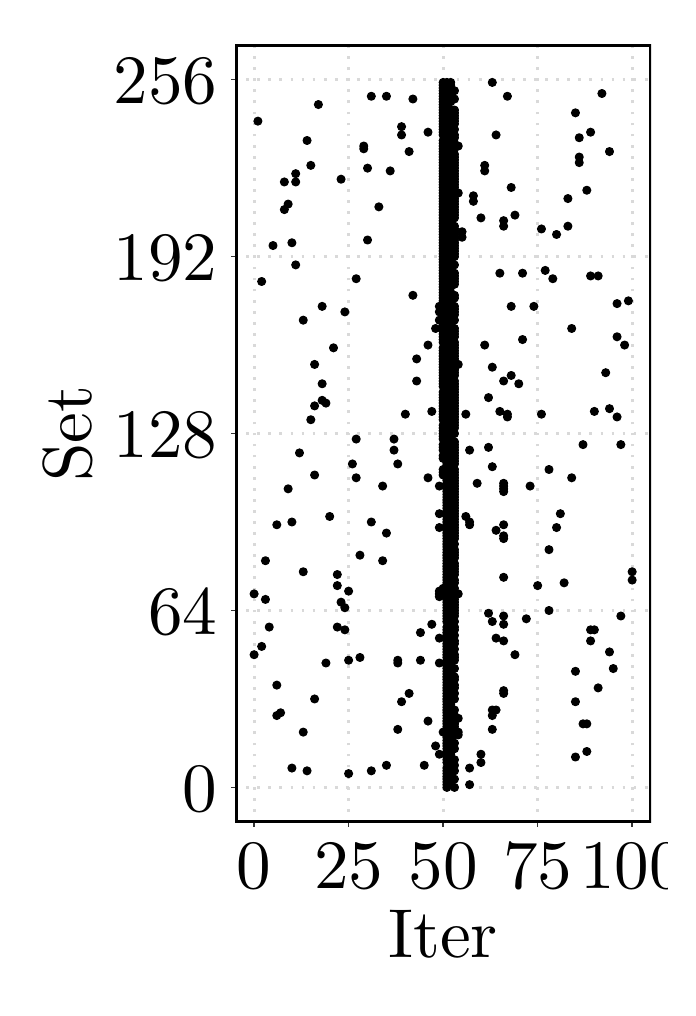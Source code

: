 % Created by tikzDevice version 0.12.3.1 on 2022-10-13 00:49:37
% !TEX encoding = UTF-8 Unicode
\begin{tikzpicture}[x=1pt,y=1pt]
\definecolor{fillColor}{RGB}{255,255,255}
\path[use as bounding box,fill=fillColor,fill opacity=0.00] (0,0) rectangle (231.26,346.90);
\begin{scope}
\path[clip] (  0.00,  0.00) rectangle (231.26,346.90);
\definecolor{drawColor}{RGB}{255,255,255}
\definecolor{fillColor}{RGB}{255,255,255}

\path[draw=drawColor,line width= 0.6pt,line join=round,line cap=round,fill=fillColor] (  0.00,  0.00) rectangle (231.26,346.90);
\end{scope}
\begin{scope}
\path[clip] ( 74.99, 59.58) rectangle (225.26,340.90);
\definecolor{fillColor}{RGB}{255,255,255}

\path[fill=fillColor] ( 74.99, 59.58) rectangle (225.26,340.90);
\definecolor{drawColor}{gray}{0.85}

\path[draw=drawColor,line width= 1.1pt,dash pattern=on 1pt off 3pt ,line join=round] ( 74.99, 72.37) --
	(225.26, 72.37);

\path[draw=drawColor,line width= 1.1pt,dash pattern=on 1pt off 3pt ,line join=round] ( 74.99,136.30) --
	(225.26,136.30);

\path[draw=drawColor,line width= 1.1pt,dash pattern=on 1pt off 3pt ,line join=round] ( 74.99,200.24) --
	(225.26,200.24);

\path[draw=drawColor,line width= 1.1pt,dash pattern=on 1pt off 3pt ,line join=round] ( 74.99,264.17) --
	(225.26,264.17);

\path[draw=drawColor,line width= 1.1pt,dash pattern=on 1pt off 3pt ,line join=round] ( 74.99,328.11) --
	(225.26,328.11);

\path[draw=drawColor,line width= 1.1pt,dash pattern=on 1pt off 3pt ,line join=round] ( 81.82, 59.58) --
	( 81.82,340.90);

\path[draw=drawColor,line width= 1.1pt,dash pattern=on 1pt off 3pt ,line join=round] (115.97, 59.58) --
	(115.97,340.90);

\path[draw=drawColor,line width= 1.1pt,dash pattern=on 1pt off 3pt ,line join=round] (150.13, 59.58) --
	(150.13,340.90);

\path[draw=drawColor,line width= 1.1pt,dash pattern=on 1pt off 3pt ,line join=round] (184.28, 59.58) --
	(184.28,340.90);

\path[draw=drawColor,line width= 1.1pt,dash pattern=on 1pt off 3pt ,line join=round] (218.43, 59.58) --
	(218.43,340.90);
\definecolor{drawColor}{RGB}{0,0,0}
\definecolor{fillColor}{RGB}{0,0,0}

\path[draw=drawColor,line width= 0.4pt,line join=round,line cap=round,fill=fillColor] ( 81.82,120.32) circle (  1.43);

\path[draw=drawColor,line width= 0.4pt,line join=round,line cap=round,fill=fillColor] ( 81.82,142.30) circle (  1.43);

\path[draw=drawColor,line width= 0.4pt,line join=round,line cap=round,fill=fillColor] ( 83.19,313.12) circle (  1.43);

\path[draw=drawColor,line width= 0.4pt,line join=round,line cap=round,fill=fillColor] ( 84.55,123.31) circle (  1.43);

\path[draw=drawColor,line width= 0.4pt,line join=round,line cap=round,fill=fillColor] ( 84.55,255.18) circle (  1.43);

\path[draw=drawColor,line width= 0.4pt,line join=round,line cap=round,fill=fillColor] ( 85.92,140.30) circle (  1.43);

\path[draw=drawColor,line width= 0.4pt,line join=round,line cap=round,fill=fillColor] ( 85.92,154.28) circle (  1.43);

\path[draw=drawColor,line width= 0.4pt,line join=round,line cap=round,fill=fillColor] ( 87.29,130.31) circle (  1.43);

\path[draw=drawColor,line width= 0.4pt,line join=round,line cap=round,fill=fillColor] ( 88.65,268.17) circle (  1.43);

\path[draw=drawColor,line width= 0.4pt,line join=round,line cap=round,fill=fillColor] ( 90.02, 98.34) circle (  1.43);

\path[draw=drawColor,line width= 0.4pt,line join=round,line cap=round,fill=fillColor] ( 90.02,109.33) circle (  1.43);

\path[draw=drawColor,line width= 0.4pt,line join=round,line cap=round,fill=fillColor] ( 90.02,167.27) circle (  1.43);

\path[draw=drawColor,line width= 0.4pt,line join=round,line cap=round,fill=fillColor] ( 91.38, 99.34) circle (  1.43);

\path[draw=drawColor,line width= 0.4pt,line join=round,line cap=round,fill=fillColor] ( 92.75,281.16) circle (  1.43);

\path[draw=drawColor,line width= 0.4pt,line join=round,line cap=round,fill=fillColor] ( 92.75,291.15) circle (  1.43);

\path[draw=drawColor,line width= 0.4pt,line join=round,line cap=round,fill=fillColor] ( 94.12,180.26) circle (  1.43);

\path[draw=drawColor,line width= 0.4pt,line join=round,line cap=round,fill=fillColor] ( 94.12,283.15) circle (  1.43);

\path[draw=drawColor,line width= 0.4pt,line join=round,line cap=round,fill=fillColor] ( 95.48, 79.36) circle (  1.43);

\path[draw=drawColor,line width= 0.4pt,line join=round,line cap=round,fill=fillColor] ( 95.48,168.27) circle (  1.43);

\path[draw=drawColor,line width= 0.4pt,line join=round,line cap=round,fill=fillColor] ( 95.48,269.17) circle (  1.43);

\path[draw=drawColor,line width= 0.4pt,line join=round,line cap=round,fill=fillColor] ( 96.85,261.18) circle (  1.43);

\path[draw=drawColor,line width= 0.4pt,line join=round,line cap=round,fill=fillColor] ( 96.85,291.15) circle (  1.43);

\path[draw=drawColor,line width= 0.4pt,line join=round,line cap=round,fill=fillColor] ( 96.85,294.14) circle (  1.43);

\path[draw=drawColor,line width= 0.4pt,line join=round,line cap=round,fill=fillColor] ( 98.22,193.24) circle (  1.43);

\path[draw=drawColor,line width= 0.4pt,line join=round,line cap=round,fill=fillColor] ( 99.58, 92.35) circle (  1.43);

\path[draw=drawColor,line width= 0.4pt,line join=round,line cap=round,fill=fillColor] ( 99.58,150.29) circle (  1.43);

\path[draw=drawColor,line width= 0.4pt,line join=round,line cap=round,fill=fillColor] ( 99.58,241.20) circle (  1.43);

\path[draw=drawColor,line width= 0.4pt,line join=round,line cap=round,fill=fillColor] (100.95, 78.36) circle (  1.43);

\path[draw=drawColor,line width= 0.4pt,line join=round,line cap=round,fill=fillColor] (100.95,306.13) circle (  1.43);

\path[draw=drawColor,line width= 0.4pt,line join=round,line cap=round,fill=fillColor] (102.31,205.23) circle (  1.43);

\path[draw=drawColor,line width= 0.4pt,line join=round,line cap=round,fill=fillColor] (102.31,297.14) circle (  1.43);

\path[draw=drawColor,line width= 0.4pt,line join=round,line cap=round,fill=fillColor] (103.68,104.33) circle (  1.43);

\path[draw=drawColor,line width= 0.4pt,line join=round,line cap=round,fill=fillColor] (103.68,185.25) circle (  1.43);

\path[draw=drawColor,line width= 0.4pt,line join=round,line cap=round,fill=fillColor] (103.68,210.23) circle (  1.43);

\path[draw=drawColor,line width= 0.4pt,line join=round,line cap=round,fill=fillColor] (103.68,225.21) circle (  1.43);

\path[draw=drawColor,line width= 0.4pt,line join=round,line cap=round,fill=fillColor] (105.05,319.12) circle (  1.43);

\path[draw=drawColor,line width= 0.4pt,line join=round,line cap=round,fill=fillColor] (106.41,212.23) circle (  1.43);

\path[draw=drawColor,line width= 0.4pt,line join=round,line cap=round,fill=fillColor] (106.41,218.22) circle (  1.43);

\path[draw=drawColor,line width= 0.4pt,line join=round,line cap=round,fill=fillColor] (106.41,246.19) circle (  1.43);

\path[draw=drawColor,line width= 0.4pt,line join=round,line cap=round,fill=fillColor] (107.78,117.32) circle (  1.43);

\path[draw=drawColor,line width= 0.4pt,line join=round,line cap=round,fill=fillColor] (107.78,211.23) circle (  1.43);

\path[draw=drawColor,line width= 0.4pt,line join=round,line cap=round,fill=fillColor] (109.14,170.27) circle (  1.43);

\path[draw=drawColor,line width= 0.4pt,line join=round,line cap=round,fill=fillColor] (110.51,231.21) circle (  1.43);

\path[draw=drawColor,line width= 0.4pt,line join=round,line cap=round,fill=fillColor] (111.88,130.31) circle (  1.43);

\path[draw=drawColor,line width= 0.4pt,line join=round,line cap=round,fill=fillColor] (111.88,145.29) circle (  1.43);

\path[draw=drawColor,line width= 0.4pt,line join=round,line cap=round,fill=fillColor] (111.88,149.29) circle (  1.43);

\path[draw=drawColor,line width= 0.4pt,line join=round,line cap=round,fill=fillColor] (113.24,139.30) circle (  1.43);

\path[draw=drawColor,line width= 0.4pt,line join=round,line cap=round,fill=fillColor] (113.24,292.14) circle (  1.43);

\path[draw=drawColor,line width= 0.4pt,line join=round,line cap=round,fill=fillColor] (114.61,129.31) circle (  1.43);

\path[draw=drawColor,line width= 0.4pt,line join=round,line cap=round,fill=fillColor] (114.61,137.30) circle (  1.43);

\path[draw=drawColor,line width= 0.4pt,line join=round,line cap=round,fill=fillColor] (114.61,244.19) circle (  1.43);

\path[draw=drawColor,line width= 0.4pt,line join=round,line cap=round,fill=fillColor] (115.97, 77.36) circle (  1.43);

\path[draw=drawColor,line width= 0.4pt,line join=round,line cap=round,fill=fillColor] (115.97,118.32) circle (  1.43);

\path[draw=drawColor,line width= 0.4pt,line join=round,line cap=round,fill=fillColor] (115.97,143.29) circle (  1.43);

\path[draw=drawColor,line width= 0.4pt,line join=round,line cap=round,fill=fillColor] (117.34,189.25) circle (  1.43);

\path[draw=drawColor,line width= 0.4pt,line join=round,line cap=round,fill=fillColor] (118.71,184.25) circle (  1.43);

\path[draw=drawColor,line width= 0.4pt,line join=round,line cap=round,fill=fillColor] (118.71,198.24) circle (  1.43);

\path[draw=drawColor,line width= 0.4pt,line join=round,line cap=round,fill=fillColor] (118.71,256.18) circle (  1.43);

\path[draw=drawColor,line width= 0.4pt,line join=round,line cap=round,fill=fillColor] (120.07,119.32) circle (  1.43);

\path[draw=drawColor,line width= 0.4pt,line join=round,line cap=round,fill=fillColor] (120.07,156.28) circle (  1.43);

\path[draw=drawColor,line width= 0.4pt,line join=round,line cap=round,fill=fillColor] (121.44,303.13) circle (  1.43);

\path[draw=drawColor,line width= 0.4pt,line join=round,line cap=round,fill=fillColor] (121.44,304.13) circle (  1.43);

\path[draw=drawColor,line width= 0.4pt,line join=round,line cap=round,fill=fillColor] (122.81,270.17) circle (  1.43);

\path[draw=drawColor,line width= 0.4pt,line join=round,line cap=round,fill=fillColor] (122.81,296.14) circle (  1.43);

\path[draw=drawColor,line width= 0.4pt,line join=round,line cap=round,fill=fillColor] (124.17, 78.36) circle (  1.43);

\path[draw=drawColor,line width= 0.4pt,line join=round,line cap=round,fill=fillColor] (124.17,168.27) circle (  1.43);

\path[draw=drawColor,line width= 0.4pt,line join=round,line cap=round,fill=fillColor] (124.17,322.11) circle (  1.43);

\path[draw=drawColor,line width= 0.4pt,line join=round,line cap=round,fill=fillColor] (126.90,282.15) circle (  1.43);

\path[draw=drawColor,line width= 0.4pt,line join=round,line cap=round,fill=fillColor] (128.27,154.28) circle (  1.43);

\path[draw=drawColor,line width= 0.4pt,line join=round,line cap=round,fill=fillColor] (128.27,181.26) circle (  1.43);

\path[draw=drawColor,line width= 0.4pt,line join=round,line cap=round,fill=fillColor] (129.64, 80.36) circle (  1.43);

\path[draw=drawColor,line width= 0.4pt,line join=round,line cap=round,fill=fillColor] (129.64,164.27) circle (  1.43);

\path[draw=drawColor,line width= 0.4pt,line join=round,line cap=round,fill=fillColor] (129.64,322.11) circle (  1.43);

\path[draw=drawColor,line width= 0.4pt,line join=round,line cap=round,fill=fillColor] (131.00,295.14) circle (  1.43);

\path[draw=drawColor,line width= 0.4pt,line join=round,line cap=round,fill=fillColor] (132.37,194.24) circle (  1.43);

\path[draw=drawColor,line width= 0.4pt,line join=round,line cap=round,fill=fillColor] (132.37,198.24) circle (  1.43);

\path[draw=drawColor,line width= 0.4pt,line join=round,line cap=round,fill=fillColor] (133.73, 93.34) circle (  1.43);

\path[draw=drawColor,line width= 0.4pt,line join=round,line cap=round,fill=fillColor] (133.73,117.32) circle (  1.43);

\path[draw=drawColor,line width= 0.4pt,line join=round,line cap=round,fill=fillColor] (133.73,118.32) circle (  1.43);

\path[draw=drawColor,line width= 0.4pt,line join=round,line cap=round,fill=fillColor] (133.73,189.25) circle (  1.43);

\path[draw=drawColor,line width= 0.4pt,line join=round,line cap=round,fill=fillColor] (135.10,103.33) circle (  1.43);

\path[draw=drawColor,line width= 0.4pt,line join=round,line cap=round,fill=fillColor] (135.10,308.13) circle (  1.43);

\path[draw=drawColor,line width= 0.4pt,line join=round,line cap=round,fill=fillColor] (135.10,311.13) circle (  1.43);

\path[draw=drawColor,line width= 0.4pt,line join=round,line cap=round,fill=fillColor] (136.47,207.23) circle (  1.43);

\path[draw=drawColor,line width= 0.4pt,line join=round,line cap=round,fill=fillColor] (137.83,106.33) circle (  1.43);

\path[draw=drawColor,line width= 0.4pt,line join=round,line cap=round,fill=fillColor] (137.83,302.13) circle (  1.43);

\path[draw=drawColor,line width= 0.4pt,line join=round,line cap=round,fill=fillColor] (139.20,250.19) circle (  1.43);

\path[draw=drawColor,line width= 0.4pt,line join=round,line cap=round,fill=fillColor] (139.20,321.12) circle (  1.43);

\path[draw=drawColor,line width= 0.4pt,line join=round,line cap=round,fill=fillColor] (140.56,219.22) circle (  1.43);

\path[draw=drawColor,line width= 0.4pt,line join=round,line cap=round,fill=fillColor] (140.56,227.21) circle (  1.43);

\path[draw=drawColor,line width= 0.4pt,line join=round,line cap=round,fill=fillColor] (141.93,118.32) circle (  1.43);

\path[draw=drawColor,line width= 0.4pt,line join=round,line cap=round,fill=fillColor] (141.93,128.31) circle (  1.43);

\path[draw=drawColor,line width= 0.4pt,line join=round,line cap=round,fill=fillColor] (143.30, 80.36) circle (  1.43);

\path[draw=drawColor,line width= 0.4pt,line join=round,line cap=round,fill=fillColor] (144.66, 96.34) circle (  1.43);

\path[draw=drawColor,line width= 0.4pt,line join=round,line cap=round,fill=fillColor] (144.66,184.25) circle (  1.43);

\path[draw=drawColor,line width= 0.4pt,line join=round,line cap=round,fill=fillColor] (144.66,232.21) circle (  1.43);

\path[draw=drawColor,line width= 0.4pt,line join=round,line cap=round,fill=fillColor] (144.66,309.13) circle (  1.43);

\path[draw=drawColor,line width= 0.4pt,line join=round,line cap=round,fill=fillColor] (146.03,131.31) circle (  1.43);

\path[draw=drawColor,line width= 0.4pt,line join=round,line cap=round,fill=fillColor] (146.03,208.23) circle (  1.43);

\path[draw=drawColor,line width= 0.4pt,line join=round,line cap=round,fill=fillColor] (147.40, 87.35) circle (  1.43);

\path[draw=drawColor,line width= 0.4pt,line join=round,line cap=round,fill=fillColor] (147.40,238.20) circle (  1.43);

\path[draw=drawColor,line width= 0.4pt,line join=round,line cap=round,fill=fillColor] (148.76, 84.35) circle (  1.43);

\path[draw=drawColor,line width= 0.4pt,line join=round,line cap=round,fill=fillColor] (148.76,117.32) circle (  1.43);

\path[draw=drawColor,line width= 0.4pt,line join=round,line cap=round,fill=fillColor] (148.76,126.31) circle (  1.43);

\path[draw=drawColor,line width= 0.4pt,line join=round,line cap=round,fill=fillColor] (148.76,141.30) circle (  1.43);

\path[draw=drawColor,line width= 0.4pt,line join=round,line cap=round,fill=fillColor] (148.76,142.30) circle (  1.43);

\path[draw=drawColor,line width= 0.4pt,line join=round,line cap=round,fill=fillColor] (148.76,143.29) circle (  1.43);

\path[draw=drawColor,line width= 0.4pt,line join=round,line cap=round,fill=fillColor] (148.76,166.27) circle (  1.43);

\path[draw=drawColor,line width= 0.4pt,line join=round,line cap=round,fill=fillColor] (148.76,171.27) circle (  1.43);

\path[draw=drawColor,line width= 0.4pt,line join=round,line cap=round,fill=fillColor] (148.76,181.26) circle (  1.43);

\path[draw=drawColor,line width= 0.4pt,line join=round,line cap=round,fill=fillColor] (148.76,241.20) circle (  1.43);

\path[draw=drawColor,line width= 0.4pt,line join=round,line cap=round,fill=fillColor] (148.76,244.19) circle (  1.43);

\path[draw=drawColor,line width= 0.4pt,line join=round,line cap=round,fill=fillColor] (148.76,246.19) circle (  1.43);

\path[draw=drawColor,line width= 0.4pt,line join=round,line cap=round,fill=fillColor] (150.13, 92.35) circle (  1.43);

\path[draw=drawColor,line width= 0.4pt,line join=round,line cap=round,fill=fillColor] (150.13,144.29) circle (  1.43);

\path[draw=drawColor,line width= 0.4pt,line join=round,line cap=round,fill=fillColor] (150.13,185.25) circle (  1.43);

\path[draw=drawColor,line width= 0.4pt,line join=round,line cap=round,fill=fillColor] (150.13,186.25) circle (  1.43);

\path[draw=drawColor,line width= 0.4pt,line join=round,line cap=round,fill=fillColor] (150.13,187.25) circle (  1.43);

\path[draw=drawColor,line width= 0.4pt,line join=round,line cap=round,fill=fillColor] (150.13,191.25) circle (  1.43);

\path[draw=drawColor,line width= 0.4pt,line join=round,line cap=round,fill=fillColor] (150.13,192.25) circle (  1.43);

\path[draw=drawColor,line width= 0.4pt,line join=round,line cap=round,fill=fillColor] (150.13,194.24) circle (  1.43);

\path[draw=drawColor,line width= 0.4pt,line join=round,line cap=round,fill=fillColor] (150.13,195.24) circle (  1.43);

\path[draw=drawColor,line width= 0.4pt,line join=round,line cap=round,fill=fillColor] (150.13,196.24) circle (  1.43);

\path[draw=drawColor,line width= 0.4pt,line join=round,line cap=round,fill=fillColor] (150.13,198.24) circle (  1.43);

\path[draw=drawColor,line width= 0.4pt,line join=round,line cap=round,fill=fillColor] (150.13,199.24) circle (  1.43);

\path[draw=drawColor,line width= 0.4pt,line join=round,line cap=round,fill=fillColor] (150.13,200.24) circle (  1.43);

\path[draw=drawColor,line width= 0.4pt,line join=round,line cap=round,fill=fillColor] (150.13,201.24) circle (  1.43);

\path[draw=drawColor,line width= 0.4pt,line join=round,line cap=round,fill=fillColor] (150.13,202.24) circle (  1.43);

\path[draw=drawColor,line width= 0.4pt,line join=round,line cap=round,fill=fillColor] (150.13,203.23) circle (  1.43);

\path[draw=drawColor,line width= 0.4pt,line join=round,line cap=round,fill=fillColor] (150.13,205.23) circle (  1.43);

\path[draw=drawColor,line width= 0.4pt,line join=round,line cap=round,fill=fillColor] (150.13,206.23) circle (  1.43);

\path[draw=drawColor,line width= 0.4pt,line join=round,line cap=round,fill=fillColor] (150.13,207.23) circle (  1.43);

\path[draw=drawColor,line width= 0.4pt,line join=round,line cap=round,fill=fillColor] (150.13,208.23) circle (  1.43);

\path[draw=drawColor,line width= 0.4pt,line join=round,line cap=round,fill=fillColor] (150.13,209.23) circle (  1.43);

\path[draw=drawColor,line width= 0.4pt,line join=round,line cap=round,fill=fillColor] (150.13,210.23) circle (  1.43);

\path[draw=drawColor,line width= 0.4pt,line join=round,line cap=round,fill=fillColor] (150.13,211.23) circle (  1.43);

\path[draw=drawColor,line width= 0.4pt,line join=round,line cap=round,fill=fillColor] (150.13,212.23) circle (  1.43);

\path[draw=drawColor,line width= 0.4pt,line join=round,line cap=round,fill=fillColor] (150.13,213.22) circle (  1.43);

\path[draw=drawColor,line width= 0.4pt,line join=round,line cap=round,fill=fillColor] (150.13,214.22) circle (  1.43);

\path[draw=drawColor,line width= 0.4pt,line join=round,line cap=round,fill=fillColor] (150.13,215.22) circle (  1.43);

\path[draw=drawColor,line width= 0.4pt,line join=round,line cap=round,fill=fillColor] (150.13,217.22) circle (  1.43);

\path[draw=drawColor,line width= 0.4pt,line join=round,line cap=round,fill=fillColor] (150.13,218.22) circle (  1.43);

\path[draw=drawColor,line width= 0.4pt,line join=round,line cap=round,fill=fillColor] (150.13,219.22) circle (  1.43);

\path[draw=drawColor,line width= 0.4pt,line join=round,line cap=round,fill=fillColor] (150.13,220.22) circle (  1.43);

\path[draw=drawColor,line width= 0.4pt,line join=round,line cap=round,fill=fillColor] (150.13,221.22) circle (  1.43);

\path[draw=drawColor,line width= 0.4pt,line join=round,line cap=round,fill=fillColor] (150.13,222.22) circle (  1.43);

\path[draw=drawColor,line width= 0.4pt,line join=round,line cap=round,fill=fillColor] (150.13,223.21) circle (  1.43);

\path[draw=drawColor,line width= 0.4pt,line join=round,line cap=round,fill=fillColor] (150.13,224.21) circle (  1.43);

\path[draw=drawColor,line width= 0.4pt,line join=round,line cap=round,fill=fillColor] (150.13,225.21) circle (  1.43);

\path[draw=drawColor,line width= 0.4pt,line join=round,line cap=round,fill=fillColor] (150.13,226.21) circle (  1.43);

\path[draw=drawColor,line width= 0.4pt,line join=round,line cap=round,fill=fillColor] (150.13,227.21) circle (  1.43);

\path[draw=drawColor,line width= 0.4pt,line join=round,line cap=round,fill=fillColor] (150.13,228.21) circle (  1.43);

\path[draw=drawColor,line width= 0.4pt,line join=round,line cap=round,fill=fillColor] (150.13,229.21) circle (  1.43);

\path[draw=drawColor,line width= 0.4pt,line join=round,line cap=round,fill=fillColor] (150.13,230.21) circle (  1.43);

\path[draw=drawColor,line width= 0.4pt,line join=round,line cap=round,fill=fillColor] (150.13,231.21) circle (  1.43);

\path[draw=drawColor,line width= 0.4pt,line join=round,line cap=round,fill=fillColor] (150.13,233.20) circle (  1.43);

\path[draw=drawColor,line width= 0.4pt,line join=round,line cap=round,fill=fillColor] (150.13,234.20) circle (  1.43);

\path[draw=drawColor,line width= 0.4pt,line join=round,line cap=round,fill=fillColor] (150.13,235.20) circle (  1.43);

\path[draw=drawColor,line width= 0.4pt,line join=round,line cap=round,fill=fillColor] (150.13,236.20) circle (  1.43);

\path[draw=drawColor,line width= 0.4pt,line join=round,line cap=round,fill=fillColor] (150.13,237.20) circle (  1.43);

\path[draw=drawColor,line width= 0.4pt,line join=round,line cap=round,fill=fillColor] (150.13,238.20) circle (  1.43);

\path[draw=drawColor,line width= 0.4pt,line join=round,line cap=round,fill=fillColor] (150.13,239.20) circle (  1.43);

\path[draw=drawColor,line width= 0.4pt,line join=round,line cap=round,fill=fillColor] (150.13,240.20) circle (  1.43);

\path[draw=drawColor,line width= 0.4pt,line join=round,line cap=round,fill=fillColor] (150.13,241.20) circle (  1.43);

\path[draw=drawColor,line width= 0.4pt,line join=round,line cap=round,fill=fillColor] (150.13,242.20) circle (  1.43);

\path[draw=drawColor,line width= 0.4pt,line join=round,line cap=round,fill=fillColor] (150.13,243.19) circle (  1.43);

\path[draw=drawColor,line width= 0.4pt,line join=round,line cap=round,fill=fillColor] (150.13,244.19) circle (  1.43);

\path[draw=drawColor,line width= 0.4pt,line join=round,line cap=round,fill=fillColor] (150.13,245.19) circle (  1.43);

\path[draw=drawColor,line width= 0.4pt,line join=round,line cap=round,fill=fillColor] (150.13,246.19) circle (  1.43);

\path[draw=drawColor,line width= 0.4pt,line join=round,line cap=round,fill=fillColor] (150.13,248.19) circle (  1.43);

\path[draw=drawColor,line width= 0.4pt,line join=round,line cap=round,fill=fillColor] (150.13,249.19) circle (  1.43);

\path[draw=drawColor,line width= 0.4pt,line join=round,line cap=round,fill=fillColor] (150.13,250.19) circle (  1.43);

\path[draw=drawColor,line width= 0.4pt,line join=round,line cap=round,fill=fillColor] (150.13,251.19) circle (  1.43);

\path[draw=drawColor,line width= 0.4pt,line join=round,line cap=round,fill=fillColor] (150.13,252.19) circle (  1.43);

\path[draw=drawColor,line width= 0.4pt,line join=round,line cap=round,fill=fillColor] (150.13,253.18) circle (  1.43);

\path[draw=drawColor,line width= 0.4pt,line join=round,line cap=round,fill=fillColor] (150.13,254.18) circle (  1.43);

\path[draw=drawColor,line width= 0.4pt,line join=round,line cap=round,fill=fillColor] (150.13,255.18) circle (  1.43);

\path[draw=drawColor,line width= 0.4pt,line join=round,line cap=round,fill=fillColor] (150.13,256.18) circle (  1.43);

\path[draw=drawColor,line width= 0.4pt,line join=round,line cap=round,fill=fillColor] (150.13,257.18) circle (  1.43);

\path[draw=drawColor,line width= 0.4pt,line join=round,line cap=round,fill=fillColor] (150.13,258.18) circle (  1.43);

\path[draw=drawColor,line width= 0.4pt,line join=round,line cap=round,fill=fillColor] (150.13,259.18) circle (  1.43);

\path[draw=drawColor,line width= 0.4pt,line join=round,line cap=round,fill=fillColor] (150.13,260.18) circle (  1.43);

\path[draw=drawColor,line width= 0.4pt,line join=round,line cap=round,fill=fillColor] (150.13,261.18) circle (  1.43);

\path[draw=drawColor,line width= 0.4pt,line join=round,line cap=round,fill=fillColor] (150.13,262.18) circle (  1.43);

\path[draw=drawColor,line width= 0.4pt,line join=round,line cap=round,fill=fillColor] (150.13,263.17) circle (  1.43);

\path[draw=drawColor,line width= 0.4pt,line join=round,line cap=round,fill=fillColor] (150.13,264.17) circle (  1.43);

\path[draw=drawColor,line width= 0.4pt,line join=round,line cap=round,fill=fillColor] (150.13,265.17) circle (  1.43);

\path[draw=drawColor,line width= 0.4pt,line join=round,line cap=round,fill=fillColor] (150.13,266.17) circle (  1.43);

\path[draw=drawColor,line width= 0.4pt,line join=round,line cap=round,fill=fillColor] (150.13,267.17) circle (  1.43);

\path[draw=drawColor,line width= 0.4pt,line join=round,line cap=round,fill=fillColor] (150.13,268.17) circle (  1.43);

\path[draw=drawColor,line width= 0.4pt,line join=round,line cap=round,fill=fillColor] (150.13,269.17) circle (  1.43);

\path[draw=drawColor,line width= 0.4pt,line join=round,line cap=round,fill=fillColor] (150.13,270.17) circle (  1.43);

\path[draw=drawColor,line width= 0.4pt,line join=round,line cap=round,fill=fillColor] (150.13,271.17) circle (  1.43);

\path[draw=drawColor,line width= 0.4pt,line join=round,line cap=round,fill=fillColor] (150.13,272.17) circle (  1.43);

\path[draw=drawColor,line width= 0.4pt,line join=round,line cap=round,fill=fillColor] (150.13,273.16) circle (  1.43);

\path[draw=drawColor,line width= 0.4pt,line join=round,line cap=round,fill=fillColor] (150.13,274.16) circle (  1.43);

\path[draw=drawColor,line width= 0.4pt,line join=round,line cap=round,fill=fillColor] (150.13,275.16) circle (  1.43);

\path[draw=drawColor,line width= 0.4pt,line join=round,line cap=round,fill=fillColor] (150.13,276.16) circle (  1.43);

\path[draw=drawColor,line width= 0.4pt,line join=round,line cap=round,fill=fillColor] (150.13,277.16) circle (  1.43);

\path[draw=drawColor,line width= 0.4pt,line join=round,line cap=round,fill=fillColor] (150.13,278.16) circle (  1.43);

\path[draw=drawColor,line width= 0.4pt,line join=round,line cap=round,fill=fillColor] (150.13,279.16) circle (  1.43);

\path[draw=drawColor,line width= 0.4pt,line join=round,line cap=round,fill=fillColor] (150.13,280.16) circle (  1.43);

\path[draw=drawColor,line width= 0.4pt,line join=round,line cap=round,fill=fillColor] (150.13,281.16) circle (  1.43);

\path[draw=drawColor,line width= 0.4pt,line join=round,line cap=round,fill=fillColor] (150.13,282.15) circle (  1.43);

\path[draw=drawColor,line width= 0.4pt,line join=round,line cap=round,fill=fillColor] (150.13,283.15) circle (  1.43);

\path[draw=drawColor,line width= 0.4pt,line join=round,line cap=round,fill=fillColor] (150.13,284.15) circle (  1.43);

\path[draw=drawColor,line width= 0.4pt,line join=round,line cap=round,fill=fillColor] (150.13,285.15) circle (  1.43);

\path[draw=drawColor,line width= 0.4pt,line join=round,line cap=round,fill=fillColor] (150.13,286.15) circle (  1.43);

\path[draw=drawColor,line width= 0.4pt,line join=round,line cap=round,fill=fillColor] (150.13,287.15) circle (  1.43);

\path[draw=drawColor,line width= 0.4pt,line join=round,line cap=round,fill=fillColor] (150.13,288.15) circle (  1.43);

\path[draw=drawColor,line width= 0.4pt,line join=round,line cap=round,fill=fillColor] (150.13,289.15) circle (  1.43);

\path[draw=drawColor,line width= 0.4pt,line join=round,line cap=round,fill=fillColor] (150.13,290.15) circle (  1.43);

\path[draw=drawColor,line width= 0.4pt,line join=round,line cap=round,fill=fillColor] (150.13,291.15) circle (  1.43);

\path[draw=drawColor,line width= 0.4pt,line join=round,line cap=round,fill=fillColor] (150.13,292.14) circle (  1.43);

\path[draw=drawColor,line width= 0.4pt,line join=round,line cap=round,fill=fillColor] (150.13,293.14) circle (  1.43);

\path[draw=drawColor,line width= 0.4pt,line join=round,line cap=round,fill=fillColor] (150.13,294.14) circle (  1.43);

\path[draw=drawColor,line width= 0.4pt,line join=round,line cap=round,fill=fillColor] (150.13,295.14) circle (  1.43);

\path[draw=drawColor,line width= 0.4pt,line join=round,line cap=round,fill=fillColor] (150.13,296.14) circle (  1.43);

\path[draw=drawColor,line width= 0.4pt,line join=round,line cap=round,fill=fillColor] (150.13,297.14) circle (  1.43);

\path[draw=drawColor,line width= 0.4pt,line join=round,line cap=round,fill=fillColor] (150.13,298.14) circle (  1.43);

\path[draw=drawColor,line width= 0.4pt,line join=round,line cap=round,fill=fillColor] (150.13,299.14) circle (  1.43);

\path[draw=drawColor,line width= 0.4pt,line join=round,line cap=round,fill=fillColor] (150.13,300.14) circle (  1.43);

\path[draw=drawColor,line width= 0.4pt,line join=round,line cap=round,fill=fillColor] (150.13,301.14) circle (  1.43);

\path[draw=drawColor,line width= 0.4pt,line join=round,line cap=round,fill=fillColor] (150.13,302.13) circle (  1.43);

\path[draw=drawColor,line width= 0.4pt,line join=round,line cap=round,fill=fillColor] (150.13,303.13) circle (  1.43);

\path[draw=drawColor,line width= 0.4pt,line join=round,line cap=round,fill=fillColor] (150.13,304.13) circle (  1.43);

\path[draw=drawColor,line width= 0.4pt,line join=round,line cap=round,fill=fillColor] (150.13,305.13) circle (  1.43);

\path[draw=drawColor,line width= 0.4pt,line join=round,line cap=round,fill=fillColor] (150.13,306.13) circle (  1.43);

\path[draw=drawColor,line width= 0.4pt,line join=round,line cap=round,fill=fillColor] (150.13,308.13) circle (  1.43);

\path[draw=drawColor,line width= 0.4pt,line join=round,line cap=round,fill=fillColor] (150.13,309.13) circle (  1.43);

\path[draw=drawColor,line width= 0.4pt,line join=round,line cap=round,fill=fillColor] (150.13,310.13) circle (  1.43);

\path[draw=drawColor,line width= 0.4pt,line join=round,line cap=round,fill=fillColor] (150.13,311.13) circle (  1.43);

\path[draw=drawColor,line width= 0.4pt,line join=round,line cap=round,fill=fillColor] (150.13,312.12) circle (  1.43);

\path[draw=drawColor,line width= 0.4pt,line join=round,line cap=round,fill=fillColor] (150.13,313.12) circle (  1.43);

\path[draw=drawColor,line width= 0.4pt,line join=round,line cap=round,fill=fillColor] (150.13,314.12) circle (  1.43);

\path[draw=drawColor,line width= 0.4pt,line join=round,line cap=round,fill=fillColor] (150.13,315.12) circle (  1.43);

\path[draw=drawColor,line width= 0.4pt,line join=round,line cap=round,fill=fillColor] (150.13,316.12) circle (  1.43);

\path[draw=drawColor,line width= 0.4pt,line join=round,line cap=round,fill=fillColor] (150.13,317.12) circle (  1.43);

\path[draw=drawColor,line width= 0.4pt,line join=round,line cap=round,fill=fillColor] (150.13,318.12) circle (  1.43);

\path[draw=drawColor,line width= 0.4pt,line join=round,line cap=round,fill=fillColor] (150.13,319.12) circle (  1.43);

\path[draw=drawColor,line width= 0.4pt,line join=round,line cap=round,fill=fillColor] (150.13,320.12) circle (  1.43);

\path[draw=drawColor,line width= 0.4pt,line join=round,line cap=round,fill=fillColor] (150.13,321.12) circle (  1.43);

\path[draw=drawColor,line width= 0.4pt,line join=round,line cap=round,fill=fillColor] (150.13,322.11) circle (  1.43);

\path[draw=drawColor,line width= 0.4pt,line join=round,line cap=round,fill=fillColor] (150.13,323.11) circle (  1.43);

\path[draw=drawColor,line width= 0.4pt,line join=round,line cap=round,fill=fillColor] (150.13,324.11) circle (  1.43);

\path[draw=drawColor,line width= 0.4pt,line join=round,line cap=round,fill=fillColor] (150.13,325.11) circle (  1.43);

\path[draw=drawColor,line width= 0.4pt,line join=round,line cap=round,fill=fillColor] (150.13,326.11) circle (  1.43);

\path[draw=drawColor,line width= 0.4pt,line join=round,line cap=round,fill=fillColor] (150.13,327.11) circle (  1.43);

\path[draw=drawColor,line width= 0.4pt,line join=round,line cap=round,fill=fillColor] (151.49, 72.37) circle (  1.43);

\path[draw=drawColor,line width= 0.4pt,line join=round,line cap=round,fill=fillColor] (151.49, 73.36) circle (  1.43);

\path[draw=drawColor,line width= 0.4pt,line join=round,line cap=round,fill=fillColor] (151.49, 74.36) circle (  1.43);

\path[draw=drawColor,line width= 0.4pt,line join=round,line cap=round,fill=fillColor] (151.49, 75.36) circle (  1.43);

\path[draw=drawColor,line width= 0.4pt,line join=round,line cap=round,fill=fillColor] (151.49, 76.36) circle (  1.43);

\path[draw=drawColor,line width= 0.4pt,line join=round,line cap=round,fill=fillColor] (151.49, 77.36) circle (  1.43);

\path[draw=drawColor,line width= 0.4pt,line join=round,line cap=round,fill=fillColor] (151.49, 78.36) circle (  1.43);

\path[draw=drawColor,line width= 0.4pt,line join=round,line cap=round,fill=fillColor] (151.49, 79.36) circle (  1.43);

\path[draw=drawColor,line width= 0.4pt,line join=round,line cap=round,fill=fillColor] (151.49, 81.36) circle (  1.43);

\path[draw=drawColor,line width= 0.4pt,line join=round,line cap=round,fill=fillColor] (151.49, 82.36) circle (  1.43);

\path[draw=drawColor,line width= 0.4pt,line join=round,line cap=round,fill=fillColor] (151.49, 83.35) circle (  1.43);

\path[draw=drawColor,line width= 0.4pt,line join=round,line cap=round,fill=fillColor] (151.49, 84.35) circle (  1.43);

\path[draw=drawColor,line width= 0.4pt,line join=round,line cap=round,fill=fillColor] (151.49, 85.35) circle (  1.43);

\path[draw=drawColor,line width= 0.4pt,line join=round,line cap=round,fill=fillColor] (151.49, 86.35) circle (  1.43);

\path[draw=drawColor,line width= 0.4pt,line join=round,line cap=round,fill=fillColor] (151.49, 87.35) circle (  1.43);

\path[draw=drawColor,line width= 0.4pt,line join=round,line cap=round,fill=fillColor] (151.49, 88.35) circle (  1.43);

\path[draw=drawColor,line width= 0.4pt,line join=round,line cap=round,fill=fillColor] (151.49, 89.35) circle (  1.43);

\path[draw=drawColor,line width= 0.4pt,line join=round,line cap=round,fill=fillColor] (151.49, 90.35) circle (  1.43);

\path[draw=drawColor,line width= 0.4pt,line join=round,line cap=round,fill=fillColor] (151.49, 91.35) circle (  1.43);

\path[draw=drawColor,line width= 0.4pt,line join=round,line cap=round,fill=fillColor] (151.49, 92.35) circle (  1.43);

\path[draw=drawColor,line width= 0.4pt,line join=round,line cap=round,fill=fillColor] (151.49, 93.34) circle (  1.43);

\path[draw=drawColor,line width= 0.4pt,line join=round,line cap=round,fill=fillColor] (151.49, 94.34) circle (  1.43);

\path[draw=drawColor,line width= 0.4pt,line join=round,line cap=round,fill=fillColor] (151.49, 95.34) circle (  1.43);

\path[draw=drawColor,line width= 0.4pt,line join=round,line cap=round,fill=fillColor] (151.49, 96.34) circle (  1.43);

\path[draw=drawColor,line width= 0.4pt,line join=round,line cap=round,fill=fillColor] (151.49, 97.34) circle (  1.43);

\path[draw=drawColor,line width= 0.4pt,line join=round,line cap=round,fill=fillColor] (151.49, 98.34) circle (  1.43);

\path[draw=drawColor,line width= 0.4pt,line join=round,line cap=round,fill=fillColor] (151.49, 99.34) circle (  1.43);

\path[draw=drawColor,line width= 0.4pt,line join=round,line cap=round,fill=fillColor] (151.49,100.34) circle (  1.43);

\path[draw=drawColor,line width= 0.4pt,line join=round,line cap=round,fill=fillColor] (151.49,101.34) circle (  1.43);

\path[draw=drawColor,line width= 0.4pt,line join=round,line cap=round,fill=fillColor] (151.49,102.34) circle (  1.43);

\path[draw=drawColor,line width= 0.4pt,line join=round,line cap=round,fill=fillColor] (151.49,103.33) circle (  1.43);

\path[draw=drawColor,line width= 0.4pt,line join=round,line cap=round,fill=fillColor] (151.49,104.33) circle (  1.43);

\path[draw=drawColor,line width= 0.4pt,line join=round,line cap=round,fill=fillColor] (151.49,105.33) circle (  1.43);

\path[draw=drawColor,line width= 0.4pt,line join=round,line cap=round,fill=fillColor] (151.49,106.33) circle (  1.43);

\path[draw=drawColor,line width= 0.4pt,line join=round,line cap=round,fill=fillColor] (151.49,107.33) circle (  1.43);

\path[draw=drawColor,line width= 0.4pt,line join=round,line cap=round,fill=fillColor] (151.49,108.33) circle (  1.43);

\path[draw=drawColor,line width= 0.4pt,line join=round,line cap=round,fill=fillColor] (151.49,109.33) circle (  1.43);

\path[draw=drawColor,line width= 0.4pt,line join=round,line cap=round,fill=fillColor] (151.49,110.33) circle (  1.43);

\path[draw=drawColor,line width= 0.4pt,line join=round,line cap=round,fill=fillColor] (151.49,111.33) circle (  1.43);

\path[draw=drawColor,line width= 0.4pt,line join=round,line cap=round,fill=fillColor] (151.49,112.33) circle (  1.43);

\path[draw=drawColor,line width= 0.4pt,line join=round,line cap=round,fill=fillColor] (151.49,113.32) circle (  1.43);

\path[draw=drawColor,line width= 0.4pt,line join=round,line cap=round,fill=fillColor] (151.49,114.32) circle (  1.43);

\path[draw=drawColor,line width= 0.4pt,line join=round,line cap=round,fill=fillColor] (151.49,115.32) circle (  1.43);

\path[draw=drawColor,line width= 0.4pt,line join=round,line cap=round,fill=fillColor] (151.49,116.32) circle (  1.43);

\path[draw=drawColor,line width= 0.4pt,line join=round,line cap=round,fill=fillColor] (151.49,117.32) circle (  1.43);

\path[draw=drawColor,line width= 0.4pt,line join=round,line cap=round,fill=fillColor] (151.49,118.32) circle (  1.43);

\path[draw=drawColor,line width= 0.4pt,line join=round,line cap=round,fill=fillColor] (151.49,119.32) circle (  1.43);

\path[draw=drawColor,line width= 0.4pt,line join=round,line cap=round,fill=fillColor] (151.49,120.32) circle (  1.43);

\path[draw=drawColor,line width= 0.4pt,line join=round,line cap=round,fill=fillColor] (151.49,121.32) circle (  1.43);

\path[draw=drawColor,line width= 0.4pt,line join=round,line cap=round,fill=fillColor] (151.49,122.32) circle (  1.43);

\path[draw=drawColor,line width= 0.4pt,line join=round,line cap=round,fill=fillColor] (151.49,123.31) circle (  1.43);

\path[draw=drawColor,line width= 0.4pt,line join=round,line cap=round,fill=fillColor] (151.49,124.31) circle (  1.43);

\path[draw=drawColor,line width= 0.4pt,line join=round,line cap=round,fill=fillColor] (151.49,125.31) circle (  1.43);

\path[draw=drawColor,line width= 0.4pt,line join=round,line cap=round,fill=fillColor] (151.49,126.31) circle (  1.43);

\path[draw=drawColor,line width= 0.4pt,line join=round,line cap=round,fill=fillColor] (151.49,127.31) circle (  1.43);

\path[draw=drawColor,line width= 0.4pt,line join=round,line cap=round,fill=fillColor] (151.49,128.31) circle (  1.43);

\path[draw=drawColor,line width= 0.4pt,line join=round,line cap=round,fill=fillColor] (151.49,129.31) circle (  1.43);

\path[draw=drawColor,line width= 0.4pt,line join=round,line cap=round,fill=fillColor] (151.49,130.31) circle (  1.43);

\path[draw=drawColor,line width= 0.4pt,line join=round,line cap=round,fill=fillColor] (151.49,132.31) circle (  1.43);

\path[draw=drawColor,line width= 0.4pt,line join=round,line cap=round,fill=fillColor] (151.49,133.30) circle (  1.43);

\path[draw=drawColor,line width= 0.4pt,line join=round,line cap=round,fill=fillColor] (151.49,134.30) circle (  1.43);

\path[draw=drawColor,line width= 0.4pt,line join=round,line cap=round,fill=fillColor] (151.49,135.30) circle (  1.43);

\path[draw=drawColor,line width= 0.4pt,line join=round,line cap=round,fill=fillColor] (151.49,136.30) circle (  1.43);

\path[draw=drawColor,line width= 0.4pt,line join=round,line cap=round,fill=fillColor] (151.49,137.30) circle (  1.43);

\path[draw=drawColor,line width= 0.4pt,line join=round,line cap=round,fill=fillColor] (151.49,138.30) circle (  1.43);

\path[draw=drawColor,line width= 0.4pt,line join=round,line cap=round,fill=fillColor] (151.49,139.30) circle (  1.43);

\path[draw=drawColor,line width= 0.4pt,line join=round,line cap=round,fill=fillColor] (151.49,140.30) circle (  1.43);

\path[draw=drawColor,line width= 0.4pt,line join=round,line cap=round,fill=fillColor] (151.49,141.30) circle (  1.43);

\path[draw=drawColor,line width= 0.4pt,line join=round,line cap=round,fill=fillColor] (151.49,142.30) circle (  1.43);

\path[draw=drawColor,line width= 0.4pt,line join=round,line cap=round,fill=fillColor] (151.49,143.29) circle (  1.43);

\path[draw=drawColor,line width= 0.4pt,line join=round,line cap=round,fill=fillColor] (151.49,144.29) circle (  1.43);

\path[draw=drawColor,line width= 0.4pt,line join=round,line cap=round,fill=fillColor] (151.49,145.29) circle (  1.43);

\path[draw=drawColor,line width= 0.4pt,line join=round,line cap=round,fill=fillColor] (151.49,146.29) circle (  1.43);

\path[draw=drawColor,line width= 0.4pt,line join=round,line cap=round,fill=fillColor] (151.49,147.29) circle (  1.43);

\path[draw=drawColor,line width= 0.4pt,line join=round,line cap=round,fill=fillColor] (151.49,148.29) circle (  1.43);

\path[draw=drawColor,line width= 0.4pt,line join=round,line cap=round,fill=fillColor] (151.49,149.29) circle (  1.43);

\path[draw=drawColor,line width= 0.4pt,line join=round,line cap=round,fill=fillColor] (151.49,150.29) circle (  1.43);

\path[draw=drawColor,line width= 0.4pt,line join=round,line cap=round,fill=fillColor] (151.49,151.29) circle (  1.43);

\path[draw=drawColor,line width= 0.4pt,line join=round,line cap=round,fill=fillColor] (151.49,152.29) circle (  1.43);

\path[draw=drawColor,line width= 0.4pt,line join=round,line cap=round,fill=fillColor] (151.49,153.28) circle (  1.43);

\path[draw=drawColor,line width= 0.4pt,line join=round,line cap=round,fill=fillColor] (151.49,154.28) circle (  1.43);

\path[draw=drawColor,line width= 0.4pt,line join=round,line cap=round,fill=fillColor] (151.49,155.28) circle (  1.43);

\path[draw=drawColor,line width= 0.4pt,line join=round,line cap=round,fill=fillColor] (151.49,156.28) circle (  1.43);

\path[draw=drawColor,line width= 0.4pt,line join=round,line cap=round,fill=fillColor] (151.49,157.28) circle (  1.43);

\path[draw=drawColor,line width= 0.4pt,line join=round,line cap=round,fill=fillColor] (151.49,158.28) circle (  1.43);

\path[draw=drawColor,line width= 0.4pt,line join=round,line cap=round,fill=fillColor] (151.49,159.28) circle (  1.43);

\path[draw=drawColor,line width= 0.4pt,line join=round,line cap=round,fill=fillColor] (151.49,160.28) circle (  1.43);

\path[draw=drawColor,line width= 0.4pt,line join=round,line cap=round,fill=fillColor] (151.49,161.28) circle (  1.43);

\path[draw=drawColor,line width= 0.4pt,line join=round,line cap=round,fill=fillColor] (151.49,162.28) circle (  1.43);

\path[draw=drawColor,line width= 0.4pt,line join=round,line cap=round,fill=fillColor] (151.49,163.27) circle (  1.43);

\path[draw=drawColor,line width= 0.4pt,line join=round,line cap=round,fill=fillColor] (151.49,164.27) circle (  1.43);

\path[draw=drawColor,line width= 0.4pt,line join=round,line cap=round,fill=fillColor] (151.49,165.27) circle (  1.43);

\path[draw=drawColor,line width= 0.4pt,line join=round,line cap=round,fill=fillColor] (151.49,166.27) circle (  1.43);

\path[draw=drawColor,line width= 0.4pt,line join=round,line cap=round,fill=fillColor] (151.49,167.27) circle (  1.43);

\path[draw=drawColor,line width= 0.4pt,line join=round,line cap=round,fill=fillColor] (151.49,168.27) circle (  1.43);

\path[draw=drawColor,line width= 0.4pt,line join=round,line cap=round,fill=fillColor] (151.49,169.27) circle (  1.43);

\path[draw=drawColor,line width= 0.4pt,line join=round,line cap=round,fill=fillColor] (151.49,170.27) circle (  1.43);

\path[draw=drawColor,line width= 0.4pt,line join=round,line cap=round,fill=fillColor] (151.49,171.27) circle (  1.43);

\path[draw=drawColor,line width= 0.4pt,line join=round,line cap=round,fill=fillColor] (151.49,172.27) circle (  1.43);

\path[draw=drawColor,line width= 0.4pt,line join=round,line cap=round,fill=fillColor] (151.49,173.26) circle (  1.43);

\path[draw=drawColor,line width= 0.4pt,line join=round,line cap=round,fill=fillColor] (151.49,174.26) circle (  1.43);

\path[draw=drawColor,line width= 0.4pt,line join=round,line cap=round,fill=fillColor] (151.49,175.26) circle (  1.43);

\path[draw=drawColor,line width= 0.4pt,line join=round,line cap=round,fill=fillColor] (151.49,176.26) circle (  1.43);

\path[draw=drawColor,line width= 0.4pt,line join=round,line cap=round,fill=fillColor] (151.49,177.26) circle (  1.43);

\path[draw=drawColor,line width= 0.4pt,line join=round,line cap=round,fill=fillColor] (151.49,178.26) circle (  1.43);

\path[draw=drawColor,line width= 0.4pt,line join=round,line cap=round,fill=fillColor] (151.49,179.26) circle (  1.43);

\path[draw=drawColor,line width= 0.4pt,line join=round,line cap=round,fill=fillColor] (151.49,180.26) circle (  1.43);

\path[draw=drawColor,line width= 0.4pt,line join=round,line cap=round,fill=fillColor] (151.49,181.26) circle (  1.43);

\path[draw=drawColor,line width= 0.4pt,line join=round,line cap=round,fill=fillColor] (151.49,182.26) circle (  1.43);

\path[draw=drawColor,line width= 0.4pt,line join=round,line cap=round,fill=fillColor] (151.49,183.25) circle (  1.43);

\path[draw=drawColor,line width= 0.4pt,line join=round,line cap=round,fill=fillColor] (151.49,184.25) circle (  1.43);

\path[draw=drawColor,line width= 0.4pt,line join=round,line cap=round,fill=fillColor] (151.49,185.25) circle (  1.43);

\path[draw=drawColor,line width= 0.4pt,line join=round,line cap=round,fill=fillColor] (151.49,186.25) circle (  1.43);

\path[draw=drawColor,line width= 0.4pt,line join=round,line cap=round,fill=fillColor] (151.49,187.25) circle (  1.43);

\path[draw=drawColor,line width= 0.4pt,line join=round,line cap=round,fill=fillColor] (151.49,188.25) circle (  1.43);

\path[draw=drawColor,line width= 0.4pt,line join=round,line cap=round,fill=fillColor] (151.49,189.25) circle (  1.43);

\path[draw=drawColor,line width= 0.4pt,line join=round,line cap=round,fill=fillColor] (151.49,190.25) circle (  1.43);

\path[draw=drawColor,line width= 0.4pt,line join=round,line cap=round,fill=fillColor] (151.49,191.25) circle (  1.43);

\path[draw=drawColor,line width= 0.4pt,line join=round,line cap=round,fill=fillColor] (151.49,192.25) circle (  1.43);

\path[draw=drawColor,line width= 0.4pt,line join=round,line cap=round,fill=fillColor] (151.49,193.24) circle (  1.43);

\path[draw=drawColor,line width= 0.4pt,line join=round,line cap=round,fill=fillColor] (151.49,194.24) circle (  1.43);

\path[draw=drawColor,line width= 0.4pt,line join=round,line cap=round,fill=fillColor] (151.49,195.24) circle (  1.43);

\path[draw=drawColor,line width= 0.4pt,line join=round,line cap=round,fill=fillColor] (151.49,196.24) circle (  1.43);

\path[draw=drawColor,line width= 0.4pt,line join=round,line cap=round,fill=fillColor] (151.49,197.24) circle (  1.43);

\path[draw=drawColor,line width= 0.4pt,line join=round,line cap=round,fill=fillColor] (151.49,198.24) circle (  1.43);

\path[draw=drawColor,line width= 0.4pt,line join=round,line cap=round,fill=fillColor] (151.49,199.24) circle (  1.43);

\path[draw=drawColor,line width= 0.4pt,line join=round,line cap=round,fill=fillColor] (151.49,200.24) circle (  1.43);

\path[draw=drawColor,line width= 0.4pt,line join=round,line cap=round,fill=fillColor] (151.49,201.24) circle (  1.43);

\path[draw=drawColor,line width= 0.4pt,line join=round,line cap=round,fill=fillColor] (151.49,202.24) circle (  1.43);

\path[draw=drawColor,line width= 0.4pt,line join=round,line cap=round,fill=fillColor] (151.49,203.23) circle (  1.43);

\path[draw=drawColor,line width= 0.4pt,line join=round,line cap=round,fill=fillColor] (151.49,204.23) circle (  1.43);

\path[draw=drawColor,line width= 0.4pt,line join=round,line cap=round,fill=fillColor] (151.49,205.23) circle (  1.43);

\path[draw=drawColor,line width= 0.4pt,line join=round,line cap=round,fill=fillColor] (151.49,206.23) circle (  1.43);

\path[draw=drawColor,line width= 0.4pt,line join=round,line cap=round,fill=fillColor] (151.49,207.23) circle (  1.43);

\path[draw=drawColor,line width= 0.4pt,line join=round,line cap=round,fill=fillColor] (151.49,208.23) circle (  1.43);

\path[draw=drawColor,line width= 0.4pt,line join=round,line cap=round,fill=fillColor] (151.49,209.23) circle (  1.43);

\path[draw=drawColor,line width= 0.4pt,line join=round,line cap=round,fill=fillColor] (151.49,210.23) circle (  1.43);

\path[draw=drawColor,line width= 0.4pt,line join=round,line cap=round,fill=fillColor] (151.49,212.23) circle (  1.43);

\path[draw=drawColor,line width= 0.4pt,line join=round,line cap=round,fill=fillColor] (151.49,213.22) circle (  1.43);

\path[draw=drawColor,line width= 0.4pt,line join=round,line cap=round,fill=fillColor] (151.49,214.22) circle (  1.43);

\path[draw=drawColor,line width= 0.4pt,line join=round,line cap=round,fill=fillColor] (151.49,215.22) circle (  1.43);

\path[draw=drawColor,line width= 0.4pt,line join=round,line cap=round,fill=fillColor] (151.49,216.22) circle (  1.43);

\path[draw=drawColor,line width= 0.4pt,line join=round,line cap=round,fill=fillColor] (151.49,217.22) circle (  1.43);

\path[draw=drawColor,line width= 0.4pt,line join=round,line cap=round,fill=fillColor] (151.49,218.22) circle (  1.43);

\path[draw=drawColor,line width= 0.4pt,line join=round,line cap=round,fill=fillColor] (151.49,219.22) circle (  1.43);

\path[draw=drawColor,line width= 0.4pt,line join=round,line cap=round,fill=fillColor] (151.49,220.22) circle (  1.43);

\path[draw=drawColor,line width= 0.4pt,line join=round,line cap=round,fill=fillColor] (151.49,221.22) circle (  1.43);

\path[draw=drawColor,line width= 0.4pt,line join=round,line cap=round,fill=fillColor] (151.49,222.22) circle (  1.43);

\path[draw=drawColor,line width= 0.4pt,line join=round,line cap=round,fill=fillColor] (151.49,223.21) circle (  1.43);

\path[draw=drawColor,line width= 0.4pt,line join=round,line cap=round,fill=fillColor] (151.49,224.21) circle (  1.43);

\path[draw=drawColor,line width= 0.4pt,line join=round,line cap=round,fill=fillColor] (151.49,225.21) circle (  1.43);

\path[draw=drawColor,line width= 0.4pt,line join=round,line cap=round,fill=fillColor] (151.49,226.21) circle (  1.43);

\path[draw=drawColor,line width= 0.4pt,line join=round,line cap=round,fill=fillColor] (151.49,227.21) circle (  1.43);

\path[draw=drawColor,line width= 0.4pt,line join=round,line cap=round,fill=fillColor] (151.49,228.21) circle (  1.43);

\path[draw=drawColor,line width= 0.4pt,line join=round,line cap=round,fill=fillColor] (151.49,229.21) circle (  1.43);

\path[draw=drawColor,line width= 0.4pt,line join=round,line cap=round,fill=fillColor] (151.49,230.21) circle (  1.43);

\path[draw=drawColor,line width= 0.4pt,line join=round,line cap=round,fill=fillColor] (151.49,231.21) circle (  1.43);

\path[draw=drawColor,line width= 0.4pt,line join=round,line cap=round,fill=fillColor] (151.49,232.21) circle (  1.43);

\path[draw=drawColor,line width= 0.4pt,line join=round,line cap=round,fill=fillColor] (151.49,233.20) circle (  1.43);

\path[draw=drawColor,line width= 0.4pt,line join=round,line cap=round,fill=fillColor] (151.49,234.20) circle (  1.43);

\path[draw=drawColor,line width= 0.4pt,line join=round,line cap=round,fill=fillColor] (151.49,235.20) circle (  1.43);

\path[draw=drawColor,line width= 0.4pt,line join=round,line cap=round,fill=fillColor] (151.49,236.20) circle (  1.43);

\path[draw=drawColor,line width= 0.4pt,line join=round,line cap=round,fill=fillColor] (151.49,237.20) circle (  1.43);

\path[draw=drawColor,line width= 0.4pt,line join=round,line cap=round,fill=fillColor] (151.49,238.20) circle (  1.43);

\path[draw=drawColor,line width= 0.4pt,line join=round,line cap=round,fill=fillColor] (151.49,239.20) circle (  1.43);

\path[draw=drawColor,line width= 0.4pt,line join=round,line cap=round,fill=fillColor] (151.49,240.20) circle (  1.43);

\path[draw=drawColor,line width= 0.4pt,line join=round,line cap=round,fill=fillColor] (151.49,241.20) circle (  1.43);

\path[draw=drawColor,line width= 0.4pt,line join=round,line cap=round,fill=fillColor] (151.49,242.20) circle (  1.43);

\path[draw=drawColor,line width= 0.4pt,line join=round,line cap=round,fill=fillColor] (151.49,243.19) circle (  1.43);

\path[draw=drawColor,line width= 0.4pt,line join=round,line cap=round,fill=fillColor] (151.49,244.19) circle (  1.43);

\path[draw=drawColor,line width= 0.4pt,line join=round,line cap=round,fill=fillColor] (151.49,245.19) circle (  1.43);

\path[draw=drawColor,line width= 0.4pt,line join=round,line cap=round,fill=fillColor] (151.49,246.19) circle (  1.43);

\path[draw=drawColor,line width= 0.4pt,line join=round,line cap=round,fill=fillColor] (151.49,247.19) circle (  1.43);

\path[draw=drawColor,line width= 0.4pt,line join=round,line cap=round,fill=fillColor] (151.49,248.19) circle (  1.43);

\path[draw=drawColor,line width= 0.4pt,line join=round,line cap=round,fill=fillColor] (151.49,249.19) circle (  1.43);

\path[draw=drawColor,line width= 0.4pt,line join=round,line cap=round,fill=fillColor] (151.49,250.19) circle (  1.43);

\path[draw=drawColor,line width= 0.4pt,line join=round,line cap=round,fill=fillColor] (151.49,251.19) circle (  1.43);

\path[draw=drawColor,line width= 0.4pt,line join=round,line cap=round,fill=fillColor] (151.49,252.19) circle (  1.43);

\path[draw=drawColor,line width= 0.4pt,line join=round,line cap=round,fill=fillColor] (151.49,253.18) circle (  1.43);

\path[draw=drawColor,line width= 0.4pt,line join=round,line cap=round,fill=fillColor] (151.49,254.18) circle (  1.43);

\path[draw=drawColor,line width= 0.4pt,line join=round,line cap=round,fill=fillColor] (151.49,255.18) circle (  1.43);

\path[draw=drawColor,line width= 0.4pt,line join=round,line cap=round,fill=fillColor] (151.49,256.18) circle (  1.43);

\path[draw=drawColor,line width= 0.4pt,line join=round,line cap=round,fill=fillColor] (151.49,257.18) circle (  1.43);

\path[draw=drawColor,line width= 0.4pt,line join=round,line cap=round,fill=fillColor] (151.49,258.18) circle (  1.43);

\path[draw=drawColor,line width= 0.4pt,line join=round,line cap=round,fill=fillColor] (151.49,259.18) circle (  1.43);

\path[draw=drawColor,line width= 0.4pt,line join=round,line cap=round,fill=fillColor] (151.49,260.18) circle (  1.43);

\path[draw=drawColor,line width= 0.4pt,line join=round,line cap=round,fill=fillColor] (151.49,261.18) circle (  1.43);

\path[draw=drawColor,line width= 0.4pt,line join=round,line cap=round,fill=fillColor] (151.49,262.18) circle (  1.43);

\path[draw=drawColor,line width= 0.4pt,line join=round,line cap=round,fill=fillColor] (151.49,263.17) circle (  1.43);

\path[draw=drawColor,line width= 0.4pt,line join=round,line cap=round,fill=fillColor] (151.49,264.17) circle (  1.43);

\path[draw=drawColor,line width= 0.4pt,line join=round,line cap=round,fill=fillColor] (151.49,265.17) circle (  1.43);

\path[draw=drawColor,line width= 0.4pt,line join=round,line cap=round,fill=fillColor] (151.49,266.17) circle (  1.43);

\path[draw=drawColor,line width= 0.4pt,line join=round,line cap=round,fill=fillColor] (151.49,267.17) circle (  1.43);

\path[draw=drawColor,line width= 0.4pt,line join=round,line cap=round,fill=fillColor] (151.49,268.17) circle (  1.43);

\path[draw=drawColor,line width= 0.4pt,line join=round,line cap=round,fill=fillColor] (151.49,269.17) circle (  1.43);

\path[draw=drawColor,line width= 0.4pt,line join=round,line cap=round,fill=fillColor] (151.49,270.17) circle (  1.43);

\path[draw=drawColor,line width= 0.4pt,line join=round,line cap=round,fill=fillColor] (151.49,271.17) circle (  1.43);

\path[draw=drawColor,line width= 0.4pt,line join=round,line cap=round,fill=fillColor] (151.49,272.17) circle (  1.43);

\path[draw=drawColor,line width= 0.4pt,line join=round,line cap=round,fill=fillColor] (151.49,273.16) circle (  1.43);

\path[draw=drawColor,line width= 0.4pt,line join=round,line cap=round,fill=fillColor] (151.49,275.16) circle (  1.43);

\path[draw=drawColor,line width= 0.4pt,line join=round,line cap=round,fill=fillColor] (151.49,276.16) circle (  1.43);

\path[draw=drawColor,line width= 0.4pt,line join=round,line cap=round,fill=fillColor] (151.49,277.16) circle (  1.43);

\path[draw=drawColor,line width= 0.4pt,line join=round,line cap=round,fill=fillColor] (151.49,278.16) circle (  1.43);

\path[draw=drawColor,line width= 0.4pt,line join=round,line cap=round,fill=fillColor] (151.49,279.16) circle (  1.43);

\path[draw=drawColor,line width= 0.4pt,line join=round,line cap=round,fill=fillColor] (151.49,280.16) circle (  1.43);

\path[draw=drawColor,line width= 0.4pt,line join=round,line cap=round,fill=fillColor] (151.49,281.16) circle (  1.43);

\path[draw=drawColor,line width= 0.4pt,line join=round,line cap=round,fill=fillColor] (151.49,282.15) circle (  1.43);

\path[draw=drawColor,line width= 0.4pt,line join=round,line cap=round,fill=fillColor] (151.49,283.15) circle (  1.43);

\path[draw=drawColor,line width= 0.4pt,line join=round,line cap=round,fill=fillColor] (151.49,284.15) circle (  1.43);

\path[draw=drawColor,line width= 0.4pt,line join=round,line cap=round,fill=fillColor] (151.49,285.15) circle (  1.43);

\path[draw=drawColor,line width= 0.4pt,line join=round,line cap=round,fill=fillColor] (151.49,286.15) circle (  1.43);

\path[draw=drawColor,line width= 0.4pt,line join=round,line cap=round,fill=fillColor] (151.49,287.15) circle (  1.43);

\path[draw=drawColor,line width= 0.4pt,line join=round,line cap=round,fill=fillColor] (151.49,288.15) circle (  1.43);

\path[draw=drawColor,line width= 0.4pt,line join=round,line cap=round,fill=fillColor] (151.49,289.15) circle (  1.43);

\path[draw=drawColor,line width= 0.4pt,line join=round,line cap=round,fill=fillColor] (151.49,290.15) circle (  1.43);

\path[draw=drawColor,line width= 0.4pt,line join=round,line cap=round,fill=fillColor] (151.49,291.15) circle (  1.43);

\path[draw=drawColor,line width= 0.4pt,line join=round,line cap=round,fill=fillColor] (151.49,292.14) circle (  1.43);

\path[draw=drawColor,line width= 0.4pt,line join=round,line cap=round,fill=fillColor] (151.49,293.14) circle (  1.43);

\path[draw=drawColor,line width= 0.4pt,line join=round,line cap=round,fill=fillColor] (151.49,294.14) circle (  1.43);

\path[draw=drawColor,line width= 0.4pt,line join=round,line cap=round,fill=fillColor] (151.49,295.14) circle (  1.43);

\path[draw=drawColor,line width= 0.4pt,line join=round,line cap=round,fill=fillColor] (151.49,296.14) circle (  1.43);

\path[draw=drawColor,line width= 0.4pt,line join=round,line cap=round,fill=fillColor] (151.49,297.14) circle (  1.43);

\path[draw=drawColor,line width= 0.4pt,line join=round,line cap=round,fill=fillColor] (151.49,298.14) circle (  1.43);

\path[draw=drawColor,line width= 0.4pt,line join=round,line cap=round,fill=fillColor] (151.49,299.14) circle (  1.43);

\path[draw=drawColor,line width= 0.4pt,line join=round,line cap=round,fill=fillColor] (151.49,300.14) circle (  1.43);

\path[draw=drawColor,line width= 0.4pt,line join=round,line cap=round,fill=fillColor] (151.49,301.14) circle (  1.43);

\path[draw=drawColor,line width= 0.4pt,line join=round,line cap=round,fill=fillColor] (151.49,302.13) circle (  1.43);

\path[draw=drawColor,line width= 0.4pt,line join=round,line cap=round,fill=fillColor] (151.49,303.13) circle (  1.43);

\path[draw=drawColor,line width= 0.4pt,line join=round,line cap=round,fill=fillColor] (151.49,304.13) circle (  1.43);

\path[draw=drawColor,line width= 0.4pt,line join=round,line cap=round,fill=fillColor] (151.49,305.13) circle (  1.43);

\path[draw=drawColor,line width= 0.4pt,line join=round,line cap=round,fill=fillColor] (151.49,306.13) circle (  1.43);

\path[draw=drawColor,line width= 0.4pt,line join=round,line cap=round,fill=fillColor] (151.49,307.13) circle (  1.43);

\path[draw=drawColor,line width= 0.4pt,line join=round,line cap=round,fill=fillColor] (151.49,308.13) circle (  1.43);

\path[draw=drawColor,line width= 0.4pt,line join=round,line cap=round,fill=fillColor] (151.49,309.13) circle (  1.43);

\path[draw=drawColor,line width= 0.4pt,line join=round,line cap=round,fill=fillColor] (151.49,310.13) circle (  1.43);

\path[draw=drawColor,line width= 0.4pt,line join=round,line cap=round,fill=fillColor] (151.49,311.13) circle (  1.43);

\path[draw=drawColor,line width= 0.4pt,line join=round,line cap=round,fill=fillColor] (151.49,312.12) circle (  1.43);

\path[draw=drawColor,line width= 0.4pt,line join=round,line cap=round,fill=fillColor] (151.49,313.12) circle (  1.43);

\path[draw=drawColor,line width= 0.4pt,line join=round,line cap=round,fill=fillColor] (151.49,314.12) circle (  1.43);

\path[draw=drawColor,line width= 0.4pt,line join=round,line cap=round,fill=fillColor] (151.49,315.12) circle (  1.43);

\path[draw=drawColor,line width= 0.4pt,line join=round,line cap=round,fill=fillColor] (151.49,316.12) circle (  1.43);

\path[draw=drawColor,line width= 0.4pt,line join=round,line cap=round,fill=fillColor] (151.49,317.12) circle (  1.43);

\path[draw=drawColor,line width= 0.4pt,line join=round,line cap=round,fill=fillColor] (151.49,318.12) circle (  1.43);

\path[draw=drawColor,line width= 0.4pt,line join=round,line cap=round,fill=fillColor] (151.49,319.12) circle (  1.43);

\path[draw=drawColor,line width= 0.4pt,line join=round,line cap=round,fill=fillColor] (151.49,320.12) circle (  1.43);

\path[draw=drawColor,line width= 0.4pt,line join=round,line cap=round,fill=fillColor] (151.49,321.12) circle (  1.43);

\path[draw=drawColor,line width= 0.4pt,line join=round,line cap=round,fill=fillColor] (151.49,322.11) circle (  1.43);

\path[draw=drawColor,line width= 0.4pt,line join=round,line cap=round,fill=fillColor] (151.49,323.11) circle (  1.43);

\path[draw=drawColor,line width= 0.4pt,line join=round,line cap=round,fill=fillColor] (151.49,324.11) circle (  1.43);

\path[draw=drawColor,line width= 0.4pt,line join=round,line cap=round,fill=fillColor] (151.49,325.11) circle (  1.43);

\path[draw=drawColor,line width= 0.4pt,line join=round,line cap=round,fill=fillColor] (151.49,326.11) circle (  1.43);

\path[draw=drawColor,line width= 0.4pt,line join=round,line cap=round,fill=fillColor] (151.49,327.11) circle (  1.43);

\path[draw=drawColor,line width= 0.4pt,line join=round,line cap=round,fill=fillColor] (152.86, 73.36) circle (  1.43);

\path[draw=drawColor,line width= 0.4pt,line join=round,line cap=round,fill=fillColor] (152.86, 74.36) circle (  1.43);

\path[draw=drawColor,line width= 0.4pt,line join=round,line cap=round,fill=fillColor] (152.86, 76.36) circle (  1.43);

\path[draw=drawColor,line width= 0.4pt,line join=round,line cap=round,fill=fillColor] (152.86, 77.36) circle (  1.43);

\path[draw=drawColor,line width= 0.4pt,line join=round,line cap=round,fill=fillColor] (152.86, 79.36) circle (  1.43);

\path[draw=drawColor,line width= 0.4pt,line join=round,line cap=round,fill=fillColor] (152.86, 82.36) circle (  1.43);

\path[draw=drawColor,line width= 0.4pt,line join=round,line cap=round,fill=fillColor] (152.86, 83.35) circle (  1.43);

\path[draw=drawColor,line width= 0.4pt,line join=round,line cap=round,fill=fillColor] (152.86, 84.35) circle (  1.43);

\path[draw=drawColor,line width= 0.4pt,line join=round,line cap=round,fill=fillColor] (152.86, 85.35) circle (  1.43);

\path[draw=drawColor,line width= 0.4pt,line join=round,line cap=round,fill=fillColor] (152.86, 86.35) circle (  1.43);

\path[draw=drawColor,line width= 0.4pt,line join=round,line cap=round,fill=fillColor] (152.86, 87.35) circle (  1.43);

\path[draw=drawColor,line width= 0.4pt,line join=round,line cap=round,fill=fillColor] (152.86, 88.35) circle (  1.43);

\path[draw=drawColor,line width= 0.4pt,line join=round,line cap=round,fill=fillColor] (152.86, 89.35) circle (  1.43);

\path[draw=drawColor,line width= 0.4pt,line join=round,line cap=round,fill=fillColor] (152.86, 90.35) circle (  1.43);

\path[draw=drawColor,line width= 0.4pt,line join=round,line cap=round,fill=fillColor] (152.86, 91.35) circle (  1.43);

\path[draw=drawColor,line width= 0.4pt,line join=round,line cap=round,fill=fillColor] (152.86, 93.34) circle (  1.43);

\path[draw=drawColor,line width= 0.4pt,line join=round,line cap=round,fill=fillColor] (152.86, 94.34) circle (  1.43);

\path[draw=drawColor,line width= 0.4pt,line join=round,line cap=round,fill=fillColor] (152.86, 95.34) circle (  1.43);

\path[draw=drawColor,line width= 0.4pt,line join=round,line cap=round,fill=fillColor] (152.86, 96.34) circle (  1.43);

\path[draw=drawColor,line width= 0.4pt,line join=round,line cap=round,fill=fillColor] (152.86, 97.34) circle (  1.43);

\path[draw=drawColor,line width= 0.4pt,line join=round,line cap=round,fill=fillColor] (152.86, 98.34) circle (  1.43);

\path[draw=drawColor,line width= 0.4pt,line join=round,line cap=round,fill=fillColor] (152.86,101.34) circle (  1.43);

\path[draw=drawColor,line width= 0.4pt,line join=round,line cap=round,fill=fillColor] (152.86,102.34) circle (  1.43);

\path[draw=drawColor,line width= 0.4pt,line join=round,line cap=round,fill=fillColor] (152.86,104.33) circle (  1.43);

\path[draw=drawColor,line width= 0.4pt,line join=round,line cap=round,fill=fillColor] (152.86,106.33) circle (  1.43);

\path[draw=drawColor,line width= 0.4pt,line join=round,line cap=round,fill=fillColor] (152.86,107.33) circle (  1.43);

\path[draw=drawColor,line width= 0.4pt,line join=round,line cap=round,fill=fillColor] (152.86,108.33) circle (  1.43);

\path[draw=drawColor,line width= 0.4pt,line join=round,line cap=round,fill=fillColor] (152.86,109.33) circle (  1.43);

\path[draw=drawColor,line width= 0.4pt,line join=round,line cap=round,fill=fillColor] (152.86,110.33) circle (  1.43);

\path[draw=drawColor,line width= 0.4pt,line join=round,line cap=round,fill=fillColor] (152.86,111.33) circle (  1.43);

\path[draw=drawColor,line width= 0.4pt,line join=round,line cap=round,fill=fillColor] (152.86,112.33) circle (  1.43);

\path[draw=drawColor,line width= 0.4pt,line join=round,line cap=round,fill=fillColor] (152.86,114.32) circle (  1.43);

\path[draw=drawColor,line width= 0.4pt,line join=round,line cap=round,fill=fillColor] (152.86,116.32) circle (  1.43);

\path[draw=drawColor,line width= 0.4pt,line join=round,line cap=round,fill=fillColor] (152.86,117.32) circle (  1.43);

\path[draw=drawColor,line width= 0.4pt,line join=round,line cap=round,fill=fillColor] (152.86,118.32) circle (  1.43);

\path[draw=drawColor,line width= 0.4pt,line join=round,line cap=round,fill=fillColor] (152.86,119.32) circle (  1.43);

\path[draw=drawColor,line width= 0.4pt,line join=round,line cap=round,fill=fillColor] (152.86,120.32) circle (  1.43);

\path[draw=drawColor,line width= 0.4pt,line join=round,line cap=round,fill=fillColor] (152.86,121.32) circle (  1.43);

\path[draw=drawColor,line width= 0.4pt,line join=round,line cap=round,fill=fillColor] (152.86,122.32) circle (  1.43);

\path[draw=drawColor,line width= 0.4pt,line join=round,line cap=round,fill=fillColor] (152.86,123.31) circle (  1.43);

\path[draw=drawColor,line width= 0.4pt,line join=round,line cap=round,fill=fillColor] (152.86,124.31) circle (  1.43);

\path[draw=drawColor,line width= 0.4pt,line join=round,line cap=round,fill=fillColor] (152.86,125.31) circle (  1.43);

\path[draw=drawColor,line width= 0.4pt,line join=round,line cap=round,fill=fillColor] (152.86,126.31) circle (  1.43);

\path[draw=drawColor,line width= 0.4pt,line join=round,line cap=round,fill=fillColor] (152.86,127.31) circle (  1.43);

\path[draw=drawColor,line width= 0.4pt,line join=round,line cap=round,fill=fillColor] (152.86,128.31) circle (  1.43);

\path[draw=drawColor,line width= 0.4pt,line join=round,line cap=round,fill=fillColor] (152.86,129.31) circle (  1.43);

\path[draw=drawColor,line width= 0.4pt,line join=round,line cap=round,fill=fillColor] (152.86,130.31) circle (  1.43);

\path[draw=drawColor,line width= 0.4pt,line join=round,line cap=round,fill=fillColor] (152.86,131.31) circle (  1.43);

\path[draw=drawColor,line width= 0.4pt,line join=round,line cap=round,fill=fillColor] (152.86,132.31) circle (  1.43);

\path[draw=drawColor,line width= 0.4pt,line join=round,line cap=round,fill=fillColor] (152.86,133.30) circle (  1.43);

\path[draw=drawColor,line width= 0.4pt,line join=round,line cap=round,fill=fillColor] (152.86,134.30) circle (  1.43);

\path[draw=drawColor,line width= 0.4pt,line join=round,line cap=round,fill=fillColor] (152.86,135.30) circle (  1.43);

\path[draw=drawColor,line width= 0.4pt,line join=round,line cap=round,fill=fillColor] (152.86,137.30) circle (  1.43);

\path[draw=drawColor,line width= 0.4pt,line join=round,line cap=round,fill=fillColor] (152.86,138.30) circle (  1.43);

\path[draw=drawColor,line width= 0.4pt,line join=round,line cap=round,fill=fillColor] (152.86,139.30) circle (  1.43);

\path[draw=drawColor,line width= 0.4pt,line join=round,line cap=round,fill=fillColor] (152.86,140.30) circle (  1.43);

\path[draw=drawColor,line width= 0.4pt,line join=round,line cap=round,fill=fillColor] (152.86,143.29) circle (  1.43);

\path[draw=drawColor,line width= 0.4pt,line join=round,line cap=round,fill=fillColor] (152.86,144.29) circle (  1.43);

\path[draw=drawColor,line width= 0.4pt,line join=round,line cap=round,fill=fillColor] (152.86,145.29) circle (  1.43);

\path[draw=drawColor,line width= 0.4pt,line join=round,line cap=round,fill=fillColor] (152.86,146.29) circle (  1.43);

\path[draw=drawColor,line width= 0.4pt,line join=round,line cap=round,fill=fillColor] (152.86,148.29) circle (  1.43);

\path[draw=drawColor,line width= 0.4pt,line join=round,line cap=round,fill=fillColor] (152.86,149.29) circle (  1.43);

\path[draw=drawColor,line width= 0.4pt,line join=round,line cap=round,fill=fillColor] (152.86,152.29) circle (  1.43);

\path[draw=drawColor,line width= 0.4pt,line join=round,line cap=round,fill=fillColor] (152.86,153.28) circle (  1.43);

\path[draw=drawColor,line width= 0.4pt,line join=round,line cap=round,fill=fillColor] (152.86,154.28) circle (  1.43);

\path[draw=drawColor,line width= 0.4pt,line join=round,line cap=round,fill=fillColor] (152.86,155.28) circle (  1.43);

\path[draw=drawColor,line width= 0.4pt,line join=round,line cap=round,fill=fillColor] (152.86,156.28) circle (  1.43);

\path[draw=drawColor,line width= 0.4pt,line join=round,line cap=round,fill=fillColor] (152.86,157.28) circle (  1.43);

\path[draw=drawColor,line width= 0.4pt,line join=round,line cap=round,fill=fillColor] (152.86,158.28) circle (  1.43);

\path[draw=drawColor,line width= 0.4pt,line join=round,line cap=round,fill=fillColor] (152.86,160.28) circle (  1.43);

\path[draw=drawColor,line width= 0.4pt,line join=round,line cap=round,fill=fillColor] (152.86,162.28) circle (  1.43);

\path[draw=drawColor,line width= 0.4pt,line join=round,line cap=round,fill=fillColor] (152.86,164.27) circle (  1.43);

\path[draw=drawColor,line width= 0.4pt,line join=round,line cap=round,fill=fillColor] (152.86,165.27) circle (  1.43);

\path[draw=drawColor,line width= 0.4pt,line join=round,line cap=round,fill=fillColor] (152.86,166.27) circle (  1.43);

\path[draw=drawColor,line width= 0.4pt,line join=round,line cap=round,fill=fillColor] (152.86,167.27) circle (  1.43);

\path[draw=drawColor,line width= 0.4pt,line join=round,line cap=round,fill=fillColor] (152.86,168.27) circle (  1.43);

\path[draw=drawColor,line width= 0.4pt,line join=round,line cap=round,fill=fillColor] (152.86,169.27) circle (  1.43);

\path[draw=drawColor,line width= 0.4pt,line join=round,line cap=round,fill=fillColor] (152.86,170.27) circle (  1.43);

\path[draw=drawColor,line width= 0.4pt,line join=round,line cap=round,fill=fillColor] (152.86,171.27) circle (  1.43);

\path[draw=drawColor,line width= 0.4pt,line join=round,line cap=round,fill=fillColor] (152.86,172.27) circle (  1.43);

\path[draw=drawColor,line width= 0.4pt,line join=round,line cap=round,fill=fillColor] (152.86,175.26) circle (  1.43);

\path[draw=drawColor,line width= 0.4pt,line join=round,line cap=round,fill=fillColor] (152.86,176.26) circle (  1.43);

\path[draw=drawColor,line width= 0.4pt,line join=round,line cap=round,fill=fillColor] (152.86,177.26) circle (  1.43);

\path[draw=drawColor,line width= 0.4pt,line join=round,line cap=round,fill=fillColor] (152.86,178.26) circle (  1.43);

\path[draw=drawColor,line width= 0.4pt,line join=round,line cap=round,fill=fillColor] (152.86,179.26) circle (  1.43);

\path[draw=drawColor,line width= 0.4pt,line join=round,line cap=round,fill=fillColor] (152.86,180.26) circle (  1.43);

\path[draw=drawColor,line width= 0.4pt,line join=round,line cap=round,fill=fillColor] (152.86,181.26) circle (  1.43);

\path[draw=drawColor,line width= 0.4pt,line join=round,line cap=round,fill=fillColor] (152.86,182.26) circle (  1.43);

\path[draw=drawColor,line width= 0.4pt,line join=round,line cap=round,fill=fillColor] (152.86,184.25) circle (  1.43);

\path[draw=drawColor,line width= 0.4pt,line join=round,line cap=round,fill=fillColor] (152.86,185.25) circle (  1.43);

\path[draw=drawColor,line width= 0.4pt,line join=round,line cap=round,fill=fillColor] (152.86,186.25) circle (  1.43);

\path[draw=drawColor,line width= 0.4pt,line join=round,line cap=round,fill=fillColor] (152.86,187.25) circle (  1.43);

\path[draw=drawColor,line width= 0.4pt,line join=round,line cap=round,fill=fillColor] (152.86,188.25) circle (  1.43);

\path[draw=drawColor,line width= 0.4pt,line join=round,line cap=round,fill=fillColor] (152.86,189.25) circle (  1.43);

\path[draw=drawColor,line width= 0.4pt,line join=round,line cap=round,fill=fillColor] (152.86,190.25) circle (  1.43);

\path[draw=drawColor,line width= 0.4pt,line join=round,line cap=round,fill=fillColor] (152.86,191.25) circle (  1.43);

\path[draw=drawColor,line width= 0.4pt,line join=round,line cap=round,fill=fillColor] (152.86,192.25) circle (  1.43);

\path[draw=drawColor,line width= 0.4pt,line join=round,line cap=round,fill=fillColor] (152.86,193.24) circle (  1.43);

\path[draw=drawColor,line width= 0.4pt,line join=round,line cap=round,fill=fillColor] (152.86,195.24) circle (  1.43);

\path[draw=drawColor,line width= 0.4pt,line join=round,line cap=round,fill=fillColor] (152.86,197.24) circle (  1.43);

\path[draw=drawColor,line width= 0.4pt,line join=round,line cap=round,fill=fillColor] (152.86,198.24) circle (  1.43);

\path[draw=drawColor,line width= 0.4pt,line join=round,line cap=round,fill=fillColor] (152.86,199.24) circle (  1.43);

\path[draw=drawColor,line width= 0.4pt,line join=round,line cap=round,fill=fillColor] (152.86,200.24) circle (  1.43);

\path[draw=drawColor,line width= 0.4pt,line join=round,line cap=round,fill=fillColor] (152.86,202.24) circle (  1.43);

\path[draw=drawColor,line width= 0.4pt,line join=round,line cap=round,fill=fillColor] (152.86,203.23) circle (  1.43);

\path[draw=drawColor,line width= 0.4pt,line join=round,line cap=round,fill=fillColor] (152.86,204.23) circle (  1.43);

\path[draw=drawColor,line width= 0.4pt,line join=round,line cap=round,fill=fillColor] (152.86,206.23) circle (  1.43);

\path[draw=drawColor,line width= 0.4pt,line join=round,line cap=round,fill=fillColor] (152.86,207.23) circle (  1.43);

\path[draw=drawColor,line width= 0.4pt,line join=round,line cap=round,fill=fillColor] (152.86,209.23) circle (  1.43);

\path[draw=drawColor,line width= 0.4pt,line join=round,line cap=round,fill=fillColor] (152.86,210.23) circle (  1.43);

\path[draw=drawColor,line width= 0.4pt,line join=round,line cap=round,fill=fillColor] (152.86,212.23) circle (  1.43);

\path[draw=drawColor,line width= 0.4pt,line join=round,line cap=round,fill=fillColor] (152.86,213.22) circle (  1.43);

\path[draw=drawColor,line width= 0.4pt,line join=round,line cap=round,fill=fillColor] (152.86,214.22) circle (  1.43);

\path[draw=drawColor,line width= 0.4pt,line join=round,line cap=round,fill=fillColor] (152.86,216.22) circle (  1.43);

\path[draw=drawColor,line width= 0.4pt,line join=round,line cap=round,fill=fillColor] (152.86,217.22) circle (  1.43);

\path[draw=drawColor,line width= 0.4pt,line join=round,line cap=round,fill=fillColor] (152.86,218.22) circle (  1.43);

\path[draw=drawColor,line width= 0.4pt,line join=round,line cap=round,fill=fillColor] (152.86,219.22) circle (  1.43);

\path[draw=drawColor,line width= 0.4pt,line join=round,line cap=round,fill=fillColor] (152.86,221.22) circle (  1.43);

\path[draw=drawColor,line width= 0.4pt,line join=round,line cap=round,fill=fillColor] (152.86,222.22) circle (  1.43);

\path[draw=drawColor,line width= 0.4pt,line join=round,line cap=round,fill=fillColor] (152.86,226.21) circle (  1.43);

\path[draw=drawColor,line width= 0.4pt,line join=round,line cap=round,fill=fillColor] (152.86,228.21) circle (  1.43);

\path[draw=drawColor,line width= 0.4pt,line join=round,line cap=round,fill=fillColor] (152.86,229.21) circle (  1.43);

\path[draw=drawColor,line width= 0.4pt,line join=round,line cap=round,fill=fillColor] (152.86,230.21) circle (  1.43);

\path[draw=drawColor,line width= 0.4pt,line join=round,line cap=round,fill=fillColor] (152.86,232.21) circle (  1.43);

\path[draw=drawColor,line width= 0.4pt,line join=round,line cap=round,fill=fillColor] (152.86,234.20) circle (  1.43);

\path[draw=drawColor,line width= 0.4pt,line join=round,line cap=round,fill=fillColor] (152.86,235.20) circle (  1.43);

\path[draw=drawColor,line width= 0.4pt,line join=round,line cap=round,fill=fillColor] (152.86,236.20) circle (  1.43);

\path[draw=drawColor,line width= 0.4pt,line join=round,line cap=round,fill=fillColor] (152.86,237.20) circle (  1.43);

\path[draw=drawColor,line width= 0.4pt,line join=round,line cap=round,fill=fillColor] (152.86,238.20) circle (  1.43);

\path[draw=drawColor,line width= 0.4pt,line join=round,line cap=round,fill=fillColor] (152.86,239.20) circle (  1.43);

\path[draw=drawColor,line width= 0.4pt,line join=round,line cap=round,fill=fillColor] (152.86,240.20) circle (  1.43);

\path[draw=drawColor,line width= 0.4pt,line join=round,line cap=round,fill=fillColor] (152.86,241.20) circle (  1.43);

\path[draw=drawColor,line width= 0.4pt,line join=round,line cap=round,fill=fillColor] (152.86,242.20) circle (  1.43);

\path[draw=drawColor,line width= 0.4pt,line join=round,line cap=round,fill=fillColor] (152.86,244.19) circle (  1.43);

\path[draw=drawColor,line width= 0.4pt,line join=round,line cap=round,fill=fillColor] (152.86,245.19) circle (  1.43);

\path[draw=drawColor,line width= 0.4pt,line join=round,line cap=round,fill=fillColor] (152.86,246.19) circle (  1.43);

\path[draw=drawColor,line width= 0.4pt,line join=round,line cap=round,fill=fillColor] (152.86,248.19) circle (  1.43);

\path[draw=drawColor,line width= 0.4pt,line join=round,line cap=round,fill=fillColor] (152.86,249.19) circle (  1.43);

\path[draw=drawColor,line width= 0.4pt,line join=round,line cap=round,fill=fillColor] (152.86,250.19) circle (  1.43);

\path[draw=drawColor,line width= 0.4pt,line join=round,line cap=round,fill=fillColor] (152.86,251.19) circle (  1.43);

\path[draw=drawColor,line width= 0.4pt,line join=round,line cap=round,fill=fillColor] (152.86,253.18) circle (  1.43);

\path[draw=drawColor,line width= 0.4pt,line join=round,line cap=round,fill=fillColor] (152.86,254.18) circle (  1.43);

\path[draw=drawColor,line width= 0.4pt,line join=round,line cap=round,fill=fillColor] (152.86,255.18) circle (  1.43);

\path[draw=drawColor,line width= 0.4pt,line join=round,line cap=round,fill=fillColor] (152.86,256.18) circle (  1.43);

\path[draw=drawColor,line width= 0.4pt,line join=round,line cap=round,fill=fillColor] (152.86,258.18) circle (  1.43);

\path[draw=drawColor,line width= 0.4pt,line join=round,line cap=round,fill=fillColor] (152.86,259.18) circle (  1.43);

\path[draw=drawColor,line width= 0.4pt,line join=round,line cap=round,fill=fillColor] (152.86,261.18) circle (  1.43);

\path[draw=drawColor,line width= 0.4pt,line join=round,line cap=round,fill=fillColor] (152.86,262.18) circle (  1.43);

\path[draw=drawColor,line width= 0.4pt,line join=round,line cap=round,fill=fillColor] (152.86,264.17) circle (  1.43);

\path[draw=drawColor,line width= 0.4pt,line join=round,line cap=round,fill=fillColor] (152.86,265.17) circle (  1.43);

\path[draw=drawColor,line width= 0.4pt,line join=round,line cap=round,fill=fillColor] (152.86,266.17) circle (  1.43);

\path[draw=drawColor,line width= 0.4pt,line join=round,line cap=round,fill=fillColor] (152.86,267.17) circle (  1.43);

\path[draw=drawColor,line width= 0.4pt,line join=round,line cap=round,fill=fillColor] (152.86,268.17) circle (  1.43);

\path[draw=drawColor,line width= 0.4pt,line join=round,line cap=round,fill=fillColor] (152.86,269.17) circle (  1.43);

\path[draw=drawColor,line width= 0.4pt,line join=round,line cap=round,fill=fillColor] (152.86,270.17) circle (  1.43);

\path[draw=drawColor,line width= 0.4pt,line join=round,line cap=round,fill=fillColor] (152.86,271.17) circle (  1.43);

\path[draw=drawColor,line width= 0.4pt,line join=round,line cap=round,fill=fillColor] (152.86,272.17) circle (  1.43);

\path[draw=drawColor,line width= 0.4pt,line join=round,line cap=round,fill=fillColor] (152.86,273.16) circle (  1.43);

\path[draw=drawColor,line width= 0.4pt,line join=round,line cap=round,fill=fillColor] (152.86,274.16) circle (  1.43);

\path[draw=drawColor,line width= 0.4pt,line join=round,line cap=round,fill=fillColor] (152.86,275.16) circle (  1.43);

\path[draw=drawColor,line width= 0.4pt,line join=round,line cap=round,fill=fillColor] (152.86,277.16) circle (  1.43);

\path[draw=drawColor,line width= 0.4pt,line join=round,line cap=round,fill=fillColor] (152.86,278.16) circle (  1.43);

\path[draw=drawColor,line width= 0.4pt,line join=round,line cap=round,fill=fillColor] (152.86,279.16) circle (  1.43);

\path[draw=drawColor,line width= 0.4pt,line join=round,line cap=round,fill=fillColor] (152.86,280.16) circle (  1.43);

\path[draw=drawColor,line width= 0.4pt,line join=round,line cap=round,fill=fillColor] (152.86,281.16) circle (  1.43);

\path[draw=drawColor,line width= 0.4pt,line join=round,line cap=round,fill=fillColor] (152.86,282.15) circle (  1.43);

\path[draw=drawColor,line width= 0.4pt,line join=round,line cap=round,fill=fillColor] (152.86,283.15) circle (  1.43);

\path[draw=drawColor,line width= 0.4pt,line join=round,line cap=round,fill=fillColor] (152.86,284.15) circle (  1.43);

\path[draw=drawColor,line width= 0.4pt,line join=round,line cap=round,fill=fillColor] (152.86,287.15) circle (  1.43);

\path[draw=drawColor,line width= 0.4pt,line join=round,line cap=round,fill=fillColor] (152.86,288.15) circle (  1.43);

\path[draw=drawColor,line width= 0.4pt,line join=round,line cap=round,fill=fillColor] (152.86,289.15) circle (  1.43);

\path[draw=drawColor,line width= 0.4pt,line join=round,line cap=round,fill=fillColor] (152.86,290.15) circle (  1.43);

\path[draw=drawColor,line width= 0.4pt,line join=round,line cap=round,fill=fillColor] (152.86,291.15) circle (  1.43);

\path[draw=drawColor,line width= 0.4pt,line join=round,line cap=round,fill=fillColor] (152.86,292.14) circle (  1.43);

\path[draw=drawColor,line width= 0.4pt,line join=round,line cap=round,fill=fillColor] (152.86,293.14) circle (  1.43);

\path[draw=drawColor,line width= 0.4pt,line join=round,line cap=round,fill=fillColor] (152.86,294.14) circle (  1.43);

\path[draw=drawColor,line width= 0.4pt,line join=round,line cap=round,fill=fillColor] (152.86,295.14) circle (  1.43);

\path[draw=drawColor,line width= 0.4pt,line join=round,line cap=round,fill=fillColor] (152.86,296.14) circle (  1.43);

\path[draw=drawColor,line width= 0.4pt,line join=round,line cap=round,fill=fillColor] (152.86,297.14) circle (  1.43);

\path[draw=drawColor,line width= 0.4pt,line join=round,line cap=round,fill=fillColor] (152.86,299.14) circle (  1.43);

\path[draw=drawColor,line width= 0.4pt,line join=round,line cap=round,fill=fillColor] (152.86,301.14) circle (  1.43);

\path[draw=drawColor,line width= 0.4pt,line join=round,line cap=round,fill=fillColor] (152.86,302.13) circle (  1.43);

\path[draw=drawColor,line width= 0.4pt,line join=round,line cap=round,fill=fillColor] (152.86,303.13) circle (  1.43);

\path[draw=drawColor,line width= 0.4pt,line join=round,line cap=round,fill=fillColor] (152.86,304.13) circle (  1.43);

\path[draw=drawColor,line width= 0.4pt,line join=round,line cap=round,fill=fillColor] (152.86,305.13) circle (  1.43);

\path[draw=drawColor,line width= 0.4pt,line join=round,line cap=round,fill=fillColor] (152.86,307.13) circle (  1.43);

\path[draw=drawColor,line width= 0.4pt,line join=round,line cap=round,fill=fillColor] (152.86,308.13) circle (  1.43);

\path[draw=drawColor,line width= 0.4pt,line join=round,line cap=round,fill=fillColor] (152.86,309.13) circle (  1.43);

\path[draw=drawColor,line width= 0.4pt,line join=round,line cap=round,fill=fillColor] (152.86,313.12) circle (  1.43);

\path[draw=drawColor,line width= 0.4pt,line join=round,line cap=round,fill=fillColor] (152.86,315.12) circle (  1.43);

\path[draw=drawColor,line width= 0.4pt,line join=round,line cap=round,fill=fillColor] (152.86,316.12) circle (  1.43);

\path[draw=drawColor,line width= 0.4pt,line join=round,line cap=round,fill=fillColor] (152.86,317.12) circle (  1.43);

\path[draw=drawColor,line width= 0.4pt,line join=round,line cap=round,fill=fillColor] (152.86,320.12) circle (  1.43);

\path[draw=drawColor,line width= 0.4pt,line join=round,line cap=round,fill=fillColor] (152.86,322.11) circle (  1.43);

\path[draw=drawColor,line width= 0.4pt,line join=round,line cap=round,fill=fillColor] (152.86,323.11) circle (  1.43);

\path[draw=drawColor,line width= 0.4pt,line join=round,line cap=round,fill=fillColor] (152.86,325.11) circle (  1.43);

\path[draw=drawColor,line width= 0.4pt,line join=round,line cap=round,fill=fillColor] (152.86,326.11) circle (  1.43);

\path[draw=drawColor,line width= 0.4pt,line join=round,line cap=round,fill=fillColor] (152.86,327.11) circle (  1.43);

\path[draw=drawColor,line width= 0.4pt,line join=round,line cap=round,fill=fillColor] (154.23, 72.37) circle (  1.43);

\path[draw=drawColor,line width= 0.4pt,line join=round,line cap=round,fill=fillColor] (154.23, 75.36) circle (  1.43);

\path[draw=drawColor,line width= 0.4pt,line join=round,line cap=round,fill=fillColor] (154.23, 78.36) circle (  1.43);

\path[draw=drawColor,line width= 0.4pt,line join=round,line cap=round,fill=fillColor] (154.23, 80.36) circle (  1.43);

\path[draw=drawColor,line width= 0.4pt,line join=round,line cap=round,fill=fillColor] (154.23, 82.36) circle (  1.43);

\path[draw=drawColor,line width= 0.4pt,line join=round,line cap=round,fill=fillColor] (154.23, 86.35) circle (  1.43);

\path[draw=drawColor,line width= 0.4pt,line join=round,line cap=round,fill=fillColor] (154.23, 88.35) circle (  1.43);

\path[draw=drawColor,line width= 0.4pt,line join=round,line cap=round,fill=fillColor] (154.23, 91.35) circle (  1.43);

\path[draw=drawColor,line width= 0.4pt,line join=round,line cap=round,fill=fillColor] (154.23, 94.34) circle (  1.43);

\path[draw=drawColor,line width= 0.4pt,line join=round,line cap=round,fill=fillColor] (154.23, 95.34) circle (  1.43);

\path[draw=drawColor,line width= 0.4pt,line join=round,line cap=round,fill=fillColor] (154.23, 98.34) circle (  1.43);

\path[draw=drawColor,line width= 0.4pt,line join=round,line cap=round,fill=fillColor] (154.23,100.34) circle (  1.43);

\path[draw=drawColor,line width= 0.4pt,line join=round,line cap=round,fill=fillColor] (154.23,104.33) circle (  1.43);

\path[draw=drawColor,line width= 0.4pt,line join=round,line cap=round,fill=fillColor] (154.23,106.33) circle (  1.43);

\path[draw=drawColor,line width= 0.4pt,line join=round,line cap=round,fill=fillColor] (154.23,108.33) circle (  1.43);

\path[draw=drawColor,line width= 0.4pt,line join=round,line cap=round,fill=fillColor] (154.23,109.33) circle (  1.43);

\path[draw=drawColor,line width= 0.4pt,line join=round,line cap=round,fill=fillColor] (154.23,111.33) circle (  1.43);

\path[draw=drawColor,line width= 0.4pt,line join=round,line cap=round,fill=fillColor] (154.23,112.33) circle (  1.43);

\path[draw=drawColor,line width= 0.4pt,line join=round,line cap=round,fill=fillColor] (154.23,115.32) circle (  1.43);

\path[draw=drawColor,line width= 0.4pt,line join=round,line cap=round,fill=fillColor] (154.23,118.32) circle (  1.43);

\path[draw=drawColor,line width= 0.4pt,line join=round,line cap=round,fill=fillColor] (154.23,119.32) circle (  1.43);

\path[draw=drawColor,line width= 0.4pt,line join=round,line cap=round,fill=fillColor] (154.23,120.32) circle (  1.43);

\path[draw=drawColor,line width= 0.4pt,line join=round,line cap=round,fill=fillColor] (154.23,122.32) circle (  1.43);

\path[draw=drawColor,line width= 0.4pt,line join=round,line cap=round,fill=fillColor] (154.23,124.31) circle (  1.43);

\path[draw=drawColor,line width= 0.4pt,line join=round,line cap=round,fill=fillColor] (154.23,125.31) circle (  1.43);

\path[draw=drawColor,line width= 0.4pt,line join=round,line cap=round,fill=fillColor] (154.23,127.31) circle (  1.43);

\path[draw=drawColor,line width= 0.4pt,line join=round,line cap=round,fill=fillColor] (154.23,129.31) circle (  1.43);

\path[draw=drawColor,line width= 0.4pt,line join=round,line cap=round,fill=fillColor] (154.23,130.31) circle (  1.43);

\path[draw=drawColor,line width= 0.4pt,line join=round,line cap=round,fill=fillColor] (154.23,132.31) circle (  1.43);

\path[draw=drawColor,line width= 0.4pt,line join=round,line cap=round,fill=fillColor] (154.23,134.30) circle (  1.43);

\path[draw=drawColor,line width= 0.4pt,line join=round,line cap=round,fill=fillColor] (154.23,135.30) circle (  1.43);

\path[draw=drawColor,line width= 0.4pt,line join=round,line cap=round,fill=fillColor] (154.23,136.30) circle (  1.43);

\path[draw=drawColor,line width= 0.4pt,line join=round,line cap=round,fill=fillColor] (154.23,137.30) circle (  1.43);

\path[draw=drawColor,line width= 0.4pt,line join=round,line cap=round,fill=fillColor] (154.23,138.30) circle (  1.43);

\path[draw=drawColor,line width= 0.4pt,line join=round,line cap=round,fill=fillColor] (154.23,139.30) circle (  1.43);

\path[draw=drawColor,line width= 0.4pt,line join=round,line cap=round,fill=fillColor] (154.23,140.30) circle (  1.43);

\path[draw=drawColor,line width= 0.4pt,line join=round,line cap=round,fill=fillColor] (154.23,142.30) circle (  1.43);

\path[draw=drawColor,line width= 0.4pt,line join=round,line cap=round,fill=fillColor] (154.23,144.29) circle (  1.43);

\path[draw=drawColor,line width= 0.4pt,line join=round,line cap=round,fill=fillColor] (154.23,146.29) circle (  1.43);

\path[draw=drawColor,line width= 0.4pt,line join=round,line cap=round,fill=fillColor] (154.23,147.29) circle (  1.43);

\path[draw=drawColor,line width= 0.4pt,line join=round,line cap=round,fill=fillColor] (154.23,149.29) circle (  1.43);

\path[draw=drawColor,line width= 0.4pt,line join=round,line cap=round,fill=fillColor] (154.23,150.29) circle (  1.43);

\path[draw=drawColor,line width= 0.4pt,line join=round,line cap=round,fill=fillColor] (154.23,151.29) circle (  1.43);

\path[draw=drawColor,line width= 0.4pt,line join=round,line cap=round,fill=fillColor] (154.23,152.29) circle (  1.43);

\path[draw=drawColor,line width= 0.4pt,line join=round,line cap=round,fill=fillColor] (154.23,153.28) circle (  1.43);

\path[draw=drawColor,line width= 0.4pt,line join=round,line cap=round,fill=fillColor] (154.23,155.28) circle (  1.43);

\path[draw=drawColor,line width= 0.4pt,line join=round,line cap=round,fill=fillColor] (154.23,156.28) circle (  1.43);

\path[draw=drawColor,line width= 0.4pt,line join=round,line cap=round,fill=fillColor] (154.23,157.28) circle (  1.43);

\path[draw=drawColor,line width= 0.4pt,line join=round,line cap=round,fill=fillColor] (154.23,158.28) circle (  1.43);

\path[draw=drawColor,line width= 0.4pt,line join=round,line cap=round,fill=fillColor] (154.23,160.28) circle (  1.43);

\path[draw=drawColor,line width= 0.4pt,line join=round,line cap=round,fill=fillColor] (154.23,162.28) circle (  1.43);

\path[draw=drawColor,line width= 0.4pt,line join=round,line cap=round,fill=fillColor] (154.23,163.27) circle (  1.43);

\path[draw=drawColor,line width= 0.4pt,line join=round,line cap=round,fill=fillColor] (154.23,164.27) circle (  1.43);

\path[draw=drawColor,line width= 0.4pt,line join=round,line cap=round,fill=fillColor] (154.23,165.27) circle (  1.43);

\path[draw=drawColor,line width= 0.4pt,line join=round,line cap=round,fill=fillColor] (154.23,166.27) circle (  1.43);

\path[draw=drawColor,line width= 0.4pt,line join=round,line cap=round,fill=fillColor] (154.23,167.27) circle (  1.43);

\path[draw=drawColor,line width= 0.4pt,line join=round,line cap=round,fill=fillColor] (154.23,168.27) circle (  1.43);

\path[draw=drawColor,line width= 0.4pt,line join=round,line cap=round,fill=fillColor] (154.23,169.27) circle (  1.43);

\path[draw=drawColor,line width= 0.4pt,line join=round,line cap=round,fill=fillColor] (154.23,170.27) circle (  1.43);

\path[draw=drawColor,line width= 0.4pt,line join=round,line cap=round,fill=fillColor] (154.23,171.27) circle (  1.43);

\path[draw=drawColor,line width= 0.4pt,line join=round,line cap=round,fill=fillColor] (154.23,172.27) circle (  1.43);

\path[draw=drawColor,line width= 0.4pt,line join=round,line cap=round,fill=fillColor] (154.23,173.26) circle (  1.43);

\path[draw=drawColor,line width= 0.4pt,line join=round,line cap=round,fill=fillColor] (154.23,174.26) circle (  1.43);

\path[draw=drawColor,line width= 0.4pt,line join=round,line cap=round,fill=fillColor] (154.23,175.26) circle (  1.43);

\path[draw=drawColor,line width= 0.4pt,line join=round,line cap=round,fill=fillColor] (154.23,176.26) circle (  1.43);

\path[draw=drawColor,line width= 0.4pt,line join=round,line cap=round,fill=fillColor] (154.23,177.26) circle (  1.43);

\path[draw=drawColor,line width= 0.4pt,line join=round,line cap=round,fill=fillColor] (154.23,178.26) circle (  1.43);

\path[draw=drawColor,line width= 0.4pt,line join=round,line cap=round,fill=fillColor] (154.23,179.26) circle (  1.43);

\path[draw=drawColor,line width= 0.4pt,line join=round,line cap=round,fill=fillColor] (154.23,180.26) circle (  1.43);

\path[draw=drawColor,line width= 0.4pt,line join=round,line cap=round,fill=fillColor] (154.23,181.26) circle (  1.43);

\path[draw=drawColor,line width= 0.4pt,line join=round,line cap=round,fill=fillColor] (154.23,182.26) circle (  1.43);

\path[draw=drawColor,line width= 0.4pt,line join=round,line cap=round,fill=fillColor] (154.23,183.25) circle (  1.43);

\path[draw=drawColor,line width= 0.4pt,line join=round,line cap=round,fill=fillColor] (154.23,184.25) circle (  1.43);

\path[draw=drawColor,line width= 0.4pt,line join=round,line cap=round,fill=fillColor] (154.23,185.25) circle (  1.43);

\path[draw=drawColor,line width= 0.4pt,line join=round,line cap=round,fill=fillColor] (154.23,186.25) circle (  1.43);

\path[draw=drawColor,line width= 0.4pt,line join=round,line cap=round,fill=fillColor] (154.23,187.25) circle (  1.43);

\path[draw=drawColor,line width= 0.4pt,line join=round,line cap=round,fill=fillColor] (154.23,189.25) circle (  1.43);

\path[draw=drawColor,line width= 0.4pt,line join=round,line cap=round,fill=fillColor] (154.23,190.25) circle (  1.43);

\path[draw=drawColor,line width= 0.4pt,line join=round,line cap=round,fill=fillColor] (154.23,191.25) circle (  1.43);

\path[draw=drawColor,line width= 0.4pt,line join=round,line cap=round,fill=fillColor] (154.23,192.25) circle (  1.43);

\path[draw=drawColor,line width= 0.4pt,line join=round,line cap=round,fill=fillColor] (154.23,193.24) circle (  1.43);

\path[draw=drawColor,line width= 0.4pt,line join=round,line cap=round,fill=fillColor] (154.23,194.24) circle (  1.43);

\path[draw=drawColor,line width= 0.4pt,line join=round,line cap=round,fill=fillColor] (154.23,195.24) circle (  1.43);

\path[draw=drawColor,line width= 0.4pt,line join=round,line cap=round,fill=fillColor] (154.23,196.24) circle (  1.43);

\path[draw=drawColor,line width= 0.4pt,line join=round,line cap=round,fill=fillColor] (154.23,197.24) circle (  1.43);

\path[draw=drawColor,line width= 0.4pt,line join=round,line cap=round,fill=fillColor] (154.23,200.24) circle (  1.43);

\path[draw=drawColor,line width= 0.4pt,line join=round,line cap=round,fill=fillColor] (154.23,202.24) circle (  1.43);

\path[draw=drawColor,line width= 0.4pt,line join=round,line cap=round,fill=fillColor] (154.23,203.23) circle (  1.43);

\path[draw=drawColor,line width= 0.4pt,line join=round,line cap=round,fill=fillColor] (154.23,204.23) circle (  1.43);

\path[draw=drawColor,line width= 0.4pt,line join=round,line cap=round,fill=fillColor] (154.23,205.23) circle (  1.43);

\path[draw=drawColor,line width= 0.4pt,line join=round,line cap=round,fill=fillColor] (154.23,206.23) circle (  1.43);

\path[draw=drawColor,line width= 0.4pt,line join=round,line cap=round,fill=fillColor] (154.23,207.23) circle (  1.43);

\path[draw=drawColor,line width= 0.4pt,line join=round,line cap=round,fill=fillColor] (154.23,208.23) circle (  1.43);

\path[draw=drawColor,line width= 0.4pt,line join=round,line cap=round,fill=fillColor] (154.23,209.23) circle (  1.43);

\path[draw=drawColor,line width= 0.4pt,line join=round,line cap=round,fill=fillColor] (154.23,210.23) circle (  1.43);

\path[draw=drawColor,line width= 0.4pt,line join=round,line cap=round,fill=fillColor] (154.23,211.23) circle (  1.43);

\path[draw=drawColor,line width= 0.4pt,line join=round,line cap=round,fill=fillColor] (154.23,212.23) circle (  1.43);

\path[draw=drawColor,line width= 0.4pt,line join=round,line cap=round,fill=fillColor] (154.23,213.22) circle (  1.43);

\path[draw=drawColor,line width= 0.4pt,line join=round,line cap=round,fill=fillColor] (154.23,214.22) circle (  1.43);

\path[draw=drawColor,line width= 0.4pt,line join=round,line cap=round,fill=fillColor] (154.23,215.22) circle (  1.43);

\path[draw=drawColor,line width= 0.4pt,line join=round,line cap=round,fill=fillColor] (154.23,216.22) circle (  1.43);

\path[draw=drawColor,line width= 0.4pt,line join=round,line cap=round,fill=fillColor] (154.23,217.22) circle (  1.43);

\path[draw=drawColor,line width= 0.4pt,line join=round,line cap=round,fill=fillColor] (154.23,218.22) circle (  1.43);

\path[draw=drawColor,line width= 0.4pt,line join=round,line cap=round,fill=fillColor] (154.23,219.22) circle (  1.43);

\path[draw=drawColor,line width= 0.4pt,line join=round,line cap=round,fill=fillColor] (154.23,221.22) circle (  1.43);

\path[draw=drawColor,line width= 0.4pt,line join=round,line cap=round,fill=fillColor] (154.23,222.22) circle (  1.43);

\path[draw=drawColor,line width= 0.4pt,line join=round,line cap=round,fill=fillColor] (154.23,223.21) circle (  1.43);

\path[draw=drawColor,line width= 0.4pt,line join=round,line cap=round,fill=fillColor] (154.23,224.21) circle (  1.43);

\path[draw=drawColor,line width= 0.4pt,line join=round,line cap=round,fill=fillColor] (154.23,225.21) circle (  1.43);

\path[draw=drawColor,line width= 0.4pt,line join=round,line cap=round,fill=fillColor] (154.23,226.21) circle (  1.43);

\path[draw=drawColor,line width= 0.4pt,line join=round,line cap=round,fill=fillColor] (154.23,227.21) circle (  1.43);

\path[draw=drawColor,line width= 0.4pt,line join=round,line cap=round,fill=fillColor] (154.23,228.21) circle (  1.43);

\path[draw=drawColor,line width= 0.4pt,line join=round,line cap=round,fill=fillColor] (154.23,229.21) circle (  1.43);

\path[draw=drawColor,line width= 0.4pt,line join=round,line cap=round,fill=fillColor] (154.23,230.21) circle (  1.43);

\path[draw=drawColor,line width= 0.4pt,line join=round,line cap=round,fill=fillColor] (154.23,231.21) circle (  1.43);

\path[draw=drawColor,line width= 0.4pt,line join=round,line cap=round,fill=fillColor] (154.23,232.21) circle (  1.43);

\path[draw=drawColor,line width= 0.4pt,line join=round,line cap=round,fill=fillColor] (154.23,233.20) circle (  1.43);

\path[draw=drawColor,line width= 0.4pt,line join=round,line cap=round,fill=fillColor] (154.23,235.20) circle (  1.43);

\path[draw=drawColor,line width= 0.4pt,line join=round,line cap=round,fill=fillColor] (154.23,236.20) circle (  1.43);

\path[draw=drawColor,line width= 0.4pt,line join=round,line cap=round,fill=fillColor] (154.23,237.20) circle (  1.43);

\path[draw=drawColor,line width= 0.4pt,line join=round,line cap=round,fill=fillColor] (154.23,238.20) circle (  1.43);

\path[draw=drawColor,line width= 0.4pt,line join=round,line cap=round,fill=fillColor] (154.23,241.20) circle (  1.43);

\path[draw=drawColor,line width= 0.4pt,line join=round,line cap=round,fill=fillColor] (154.23,243.19) circle (  1.43);

\path[draw=drawColor,line width= 0.4pt,line join=round,line cap=round,fill=fillColor] (154.23,244.19) circle (  1.43);

\path[draw=drawColor,line width= 0.4pt,line join=round,line cap=round,fill=fillColor] (154.23,245.19) circle (  1.43);

\path[draw=drawColor,line width= 0.4pt,line join=round,line cap=round,fill=fillColor] (154.23,246.19) circle (  1.43);

\path[draw=drawColor,line width= 0.4pt,line join=round,line cap=round,fill=fillColor] (154.23,249.19) circle (  1.43);

\path[draw=drawColor,line width= 0.4pt,line join=round,line cap=round,fill=fillColor] (154.23,250.19) circle (  1.43);

\path[draw=drawColor,line width= 0.4pt,line join=round,line cap=round,fill=fillColor] (154.23,254.18) circle (  1.43);

\path[draw=drawColor,line width= 0.4pt,line join=round,line cap=round,fill=fillColor] (154.23,255.18) circle (  1.43);

\path[draw=drawColor,line width= 0.4pt,line join=round,line cap=round,fill=fillColor] (154.23,256.18) circle (  1.43);

\path[draw=drawColor,line width= 0.4pt,line join=round,line cap=round,fill=fillColor] (154.23,257.18) circle (  1.43);

\path[draw=drawColor,line width= 0.4pt,line join=round,line cap=round,fill=fillColor] (154.23,258.18) circle (  1.43);

\path[draw=drawColor,line width= 0.4pt,line join=round,line cap=round,fill=fillColor] (154.23,261.18) circle (  1.43);

\path[draw=drawColor,line width= 0.4pt,line join=round,line cap=round,fill=fillColor] (154.23,264.17) circle (  1.43);

\path[draw=drawColor,line width= 0.4pt,line join=round,line cap=round,fill=fillColor] (154.23,265.17) circle (  1.43);

\path[draw=drawColor,line width= 0.4pt,line join=round,line cap=round,fill=fillColor] (154.23,266.17) circle (  1.43);

\path[draw=drawColor,line width= 0.4pt,line join=round,line cap=round,fill=fillColor] (154.23,267.17) circle (  1.43);

\path[draw=drawColor,line width= 0.4pt,line join=round,line cap=round,fill=fillColor] (154.23,268.17) circle (  1.43);

\path[draw=drawColor,line width= 0.4pt,line join=round,line cap=round,fill=fillColor] (154.23,269.17) circle (  1.43);

\path[draw=drawColor,line width= 0.4pt,line join=round,line cap=round,fill=fillColor] (154.23,270.17) circle (  1.43);

\path[draw=drawColor,line width= 0.4pt,line join=round,line cap=round,fill=fillColor] (154.23,271.17) circle (  1.43);

\path[draw=drawColor,line width= 0.4pt,line join=round,line cap=round,fill=fillColor] (154.23,272.17) circle (  1.43);

\path[draw=drawColor,line width= 0.4pt,line join=round,line cap=round,fill=fillColor] (154.23,273.16) circle (  1.43);

\path[draw=drawColor,line width= 0.4pt,line join=round,line cap=round,fill=fillColor] (154.23,274.16) circle (  1.43);

\path[draw=drawColor,line width= 0.4pt,line join=round,line cap=round,fill=fillColor] (154.23,275.16) circle (  1.43);

\path[draw=drawColor,line width= 0.4pt,line join=round,line cap=round,fill=fillColor] (154.23,278.16) circle (  1.43);

\path[draw=drawColor,line width= 0.4pt,line join=round,line cap=round,fill=fillColor] (154.23,279.16) circle (  1.43);

\path[draw=drawColor,line width= 0.4pt,line join=round,line cap=round,fill=fillColor] (154.23,280.16) circle (  1.43);

\path[draw=drawColor,line width= 0.4pt,line join=round,line cap=round,fill=fillColor] (154.23,281.16) circle (  1.43);

\path[draw=drawColor,line width= 0.4pt,line join=round,line cap=round,fill=fillColor] (154.23,282.15) circle (  1.43);

\path[draw=drawColor,line width= 0.4pt,line join=round,line cap=round,fill=fillColor] (154.23,283.15) circle (  1.43);

\path[draw=drawColor,line width= 0.4pt,line join=round,line cap=round,fill=fillColor] (154.23,284.15) circle (  1.43);

\path[draw=drawColor,line width= 0.4pt,line join=round,line cap=round,fill=fillColor] (154.23,285.15) circle (  1.43);

\path[draw=drawColor,line width= 0.4pt,line join=round,line cap=round,fill=fillColor] (154.23,286.15) circle (  1.43);

\path[draw=drawColor,line width= 0.4pt,line join=round,line cap=round,fill=fillColor] (154.23,287.15) circle (  1.43);

\path[draw=drawColor,line width= 0.4pt,line join=round,line cap=round,fill=fillColor] (154.23,289.15) circle (  1.43);

\path[draw=drawColor,line width= 0.4pt,line join=round,line cap=round,fill=fillColor] (154.23,290.15) circle (  1.43);

\path[draw=drawColor,line width= 0.4pt,line join=round,line cap=round,fill=fillColor] (154.23,291.15) circle (  1.43);

\path[draw=drawColor,line width= 0.4pt,line join=round,line cap=round,fill=fillColor] (154.23,292.14) circle (  1.43);

\path[draw=drawColor,line width= 0.4pt,line join=round,line cap=round,fill=fillColor] (154.23,293.14) circle (  1.43);

\path[draw=drawColor,line width= 0.4pt,line join=round,line cap=round,fill=fillColor] (154.23,294.14) circle (  1.43);

\path[draw=drawColor,line width= 0.4pt,line join=round,line cap=round,fill=fillColor] (154.23,295.14) circle (  1.43);

\path[draw=drawColor,line width= 0.4pt,line join=round,line cap=round,fill=fillColor] (154.23,296.14) circle (  1.43);

\path[draw=drawColor,line width= 0.4pt,line join=round,line cap=round,fill=fillColor] (154.23,297.14) circle (  1.43);

\path[draw=drawColor,line width= 0.4pt,line join=round,line cap=round,fill=fillColor] (154.23,298.14) circle (  1.43);

\path[draw=drawColor,line width= 0.4pt,line join=round,line cap=round,fill=fillColor] (154.23,299.14) circle (  1.43);

\path[draw=drawColor,line width= 0.4pt,line join=round,line cap=round,fill=fillColor] (154.23,300.14) circle (  1.43);

\path[draw=drawColor,line width= 0.4pt,line join=round,line cap=round,fill=fillColor] (154.23,301.14) circle (  1.43);

\path[draw=drawColor,line width= 0.4pt,line join=round,line cap=round,fill=fillColor] (154.23,303.13) circle (  1.43);

\path[draw=drawColor,line width= 0.4pt,line join=round,line cap=round,fill=fillColor] (154.23,304.13) circle (  1.43);

\path[draw=drawColor,line width= 0.4pt,line join=round,line cap=round,fill=fillColor] (154.23,305.13) circle (  1.43);

\path[draw=drawColor,line width= 0.4pt,line join=round,line cap=round,fill=fillColor] (154.23,307.13) circle (  1.43);

\path[draw=drawColor,line width= 0.4pt,line join=round,line cap=round,fill=fillColor] (154.23,308.13) circle (  1.43);

\path[draw=drawColor,line width= 0.4pt,line join=round,line cap=round,fill=fillColor] (154.23,310.13) circle (  1.43);

\path[draw=drawColor,line width= 0.4pt,line join=round,line cap=round,fill=fillColor] (154.23,312.12) circle (  1.43);

\path[draw=drawColor,line width= 0.4pt,line join=round,line cap=round,fill=fillColor] (154.23,313.12) circle (  1.43);

\path[draw=drawColor,line width= 0.4pt,line join=round,line cap=round,fill=fillColor] (154.23,314.12) circle (  1.43);

\path[draw=drawColor,line width= 0.4pt,line join=round,line cap=round,fill=fillColor] (154.23,315.12) circle (  1.43);

\path[draw=drawColor,line width= 0.4pt,line join=round,line cap=round,fill=fillColor] (154.23,316.12) circle (  1.43);

\path[draw=drawColor,line width= 0.4pt,line join=round,line cap=round,fill=fillColor] (154.23,317.12) circle (  1.43);

\path[draw=drawColor,line width= 0.4pt,line join=round,line cap=round,fill=fillColor] (154.23,321.12) circle (  1.43);

\path[draw=drawColor,line width= 0.4pt,line join=round,line cap=round,fill=fillColor] (154.23,324.11) circle (  1.43);

\path[draw=drawColor,line width= 0.4pt,line join=round,line cap=round,fill=fillColor] (155.59, 91.35) circle (  1.43);

\path[draw=drawColor,line width= 0.4pt,line join=round,line cap=round,fill=fillColor] (155.59, 92.35) circle (  1.43);

\path[draw=drawColor,line width= 0.4pt,line join=round,line cap=round,fill=fillColor] (155.59, 97.34) circle (  1.43);

\path[draw=drawColor,line width= 0.4pt,line join=round,line cap=round,fill=fillColor] (155.59,142.30) circle (  1.43);

\path[draw=drawColor,line width= 0.4pt,line join=round,line cap=round,fill=fillColor] (155.59,225.21) circle (  1.43);

\path[draw=drawColor,line width= 0.4pt,line join=round,line cap=round,fill=fillColor] (155.59,287.15) circle (  1.43);

\path[draw=drawColor,line width= 0.4pt,line join=round,line cap=round,fill=fillColor] (155.59,304.13) circle (  1.43);

\path[draw=drawColor,line width= 0.4pt,line join=round,line cap=round,fill=fillColor] (156.96,271.17) circle (  1.43);

\path[draw=drawColor,line width= 0.4pt,line join=round,line cap=round,fill=fillColor] (156.96,273.16) circle (  1.43);

\path[draw=drawColor,line width= 0.4pt,line join=round,line cap=round,fill=fillColor] (158.32,170.27) circle (  1.43);

\path[draw=drawColor,line width= 0.4pt,line join=round,line cap=round,fill=fillColor] (158.32,207.23) circle (  1.43);

\path[draw=drawColor,line width= 0.4pt,line join=round,line cap=round,fill=fillColor] (159.69, 73.36) circle (  1.43);

\path[draw=drawColor,line width= 0.4pt,line join=round,line cap=round,fill=fillColor] (159.69, 79.36) circle (  1.43);

\path[draw=drawColor,line width= 0.4pt,line join=round,line cap=round,fill=fillColor] (159.69,167.27) circle (  1.43);

\path[draw=drawColor,line width= 0.4pt,line join=round,line cap=round,fill=fillColor] (159.69,168.27) circle (  1.43);

\path[draw=drawColor,line width= 0.4pt,line join=round,line cap=round,fill=fillColor] (159.69,194.24) circle (  1.43);

\path[draw=drawColor,line width= 0.4pt,line join=round,line cap=round,fill=fillColor] (161.06,284.15) circle (  1.43);

\path[draw=drawColor,line width= 0.4pt,line join=round,line cap=round,fill=fillColor] (161.06,286.15) circle (  1.43);

\path[draw=drawColor,line width= 0.4pt,line join=round,line cap=round,fill=fillColor] (162.42,182.26) circle (  1.43);

\path[draw=drawColor,line width= 0.4pt,line join=round,line cap=round,fill=fillColor] (163.79, 81.36) circle (  1.43);

\path[draw=drawColor,line width= 0.4pt,line join=round,line cap=round,fill=fillColor] (163.79, 84.35) circle (  1.43);

\path[draw=drawColor,line width= 0.4pt,line join=round,line cap=round,fill=fillColor] (163.79,278.16) circle (  1.43);

\path[draw=drawColor,line width= 0.4pt,line join=round,line cap=round,fill=fillColor] (165.15,232.21) circle (  1.43);

\path[draw=drawColor,line width= 0.4pt,line join=round,line cap=round,fill=fillColor] (165.15,295.14) circle (  1.43);

\path[draw=drawColor,line width= 0.4pt,line join=round,line cap=round,fill=fillColor] (165.15,297.14) circle (  1.43);

\path[draw=drawColor,line width= 0.4pt,line join=round,line cap=round,fill=fillColor] (166.52,135.30) circle (  1.43);

\path[draw=drawColor,line width= 0.4pt,line join=round,line cap=round,fill=fillColor] (166.52,195.24) circle (  1.43);

\path[draw=drawColor,line width= 0.4pt,line join=round,line cap=round,fill=fillColor] (166.52,213.22) circle (  1.43);

\path[draw=drawColor,line width= 0.4pt,line join=round,line cap=round,fill=fillColor] (167.89, 93.34) circle (  1.43);

\path[draw=drawColor,line width= 0.4pt,line join=round,line cap=round,fill=fillColor] (167.89, 98.34) circle (  1.43);

\path[draw=drawColor,line width= 0.4pt,line join=round,line cap=round,fill=fillColor] (167.89,100.34) circle (  1.43);

\path[draw=drawColor,line width= 0.4pt,line join=round,line cap=round,fill=fillColor] (167.89,132.31) circle (  1.43);

\path[draw=drawColor,line width= 0.4pt,line join=round,line cap=round,fill=fillColor] (167.89,188.25) circle (  1.43);

\path[draw=drawColor,line width= 0.4pt,line join=round,line cap=round,fill=fillColor] (167.89,224.21) circle (  1.43);

\path[draw=drawColor,line width= 0.4pt,line join=round,line cap=round,fill=fillColor] (167.89,327.11) circle (  1.43);

\path[draw=drawColor,line width= 0.4pt,line join=round,line cap=round,fill=fillColor] (169.25,100.34) circle (  1.43);

\path[draw=drawColor,line width= 0.4pt,line join=round,line cap=round,fill=fillColor] (169.25,126.31) circle (  1.43);

\path[draw=drawColor,line width= 0.4pt,line join=round,line cap=round,fill=fillColor] (169.25,165.27) circle (  1.43);

\path[draw=drawColor,line width= 0.4pt,line join=round,line cap=round,fill=fillColor] (169.25,308.13) circle (  1.43);

\path[draw=drawColor,line width= 0.4pt,line join=round,line cap=round,fill=fillColor] (170.62,208.23) circle (  1.43);

\path[draw=drawColor,line width= 0.4pt,line join=round,line cap=round,fill=fillColor] (170.62,258.18) circle (  1.43);

\path[draw=drawColor,line width= 0.4pt,line join=round,line cap=round,fill=fillColor] (171.99,106.33) circle (  1.43);

\path[draw=drawColor,line width= 0.4pt,line join=round,line cap=round,fill=fillColor] (171.99,107.33) circle (  1.43);

\path[draw=drawColor,line width= 0.4pt,line join=round,line cap=round,fill=fillColor] (171.99,125.31) circle (  1.43);

\path[draw=drawColor,line width= 0.4pt,line join=round,line cap=round,fill=fillColor] (171.99,131.31) circle (  1.43);

\path[draw=drawColor,line width= 0.4pt,line join=round,line cap=round,fill=fillColor] (171.99,134.30) circle (  1.43);

\path[draw=drawColor,line width= 0.4pt,line join=round,line cap=round,fill=fillColor] (171.99,148.29) circle (  1.43);

\path[draw=drawColor,line width= 0.4pt,line join=round,line cap=round,fill=fillColor] (171.99,162.28) circle (  1.43);

\path[draw=drawColor,line width= 0.4pt,line join=round,line cap=round,fill=fillColor] (171.99,163.27) circle (  1.43);

\path[draw=drawColor,line width= 0.4pt,line join=round,line cap=round,fill=fillColor] (171.99,167.27) circle (  1.43);

\path[draw=drawColor,line width= 0.4pt,line join=round,line cap=round,fill=fillColor] (171.99,179.26) circle (  1.43);

\path[draw=drawColor,line width= 0.4pt,line join=round,line cap=round,fill=fillColor] (171.99,180.26) circle (  1.43);

\path[draw=drawColor,line width= 0.4pt,line join=round,line cap=round,fill=fillColor] (171.99,181.26) circle (  1.43);

\path[draw=drawColor,line width= 0.4pt,line join=round,line cap=round,fill=fillColor] (171.99,182.26) circle (  1.43);

\path[draw=drawColor,line width= 0.4pt,line join=round,line cap=round,fill=fillColor] (171.99,219.22) circle (  1.43);

\path[draw=drawColor,line width= 0.4pt,line join=round,line cap=round,fill=fillColor] (171.99,275.16) circle (  1.43);

\path[draw=drawColor,line width= 0.4pt,line join=round,line cap=round,fill=fillColor] (171.99,277.16) circle (  1.43);

\path[draw=drawColor,line width= 0.4pt,line join=round,line cap=round,fill=fillColor] (173.35,206.23) circle (  1.43);

\path[draw=drawColor,line width= 0.4pt,line join=round,line cap=round,fill=fillColor] (173.35,207.23) circle (  1.43);

\path[draw=drawColor,line width= 0.4pt,line join=round,line cap=round,fill=fillColor] (173.35,322.11) circle (  1.43);

\path[draw=drawColor,line width= 0.4pt,line join=round,line cap=round,fill=fillColor] (174.72,221.22) circle (  1.43);

\path[draw=drawColor,line width= 0.4pt,line join=round,line cap=round,fill=fillColor] (174.72,246.19) circle (  1.43);

\path[draw=drawColor,line width= 0.4pt,line join=round,line cap=round,fill=fillColor] (174.72,289.15) circle (  1.43);

\path[draw=drawColor,line width= 0.4pt,line join=round,line cap=round,fill=fillColor] (176.08,120.32) circle (  1.43);

\path[draw=drawColor,line width= 0.4pt,line join=round,line cap=round,fill=fillColor] (176.08,279.16) circle (  1.43);

\path[draw=drawColor,line width= 0.4pt,line join=round,line cap=round,fill=fillColor] (177.45,218.22) circle (  1.43);

\path[draw=drawColor,line width= 0.4pt,line join=round,line cap=round,fill=fillColor] (178.82,234.20) circle (  1.43);

\path[draw=drawColor,line width= 0.4pt,line join=round,line cap=round,fill=fillColor] (178.82,258.18) circle (  1.43);

\path[draw=drawColor,line width= 0.4pt,line join=round,line cap=round,fill=fillColor] (180.18,133.30) circle (  1.43);

\path[draw=drawColor,line width= 0.4pt,line join=round,line cap=round,fill=fillColor] (181.55,181.26) circle (  1.43);

\path[draw=drawColor,line width= 0.4pt,line join=round,line cap=round,fill=fillColor] (182.91,246.19) circle (  1.43);

\path[draw=drawColor,line width= 0.4pt,line join=round,line cap=round,fill=fillColor] (184.28,145.29) circle (  1.43);

\path[draw=drawColor,line width= 0.4pt,line join=round,line cap=round,fill=fillColor] (185.65,207.23) circle (  1.43);

\path[draw=drawColor,line width= 0.4pt,line join=round,line cap=round,fill=fillColor] (185.65,274.16) circle (  1.43);

\path[draw=drawColor,line width= 0.4pt,line join=round,line cap=round,fill=fillColor] (187.01,259.18) circle (  1.43);

\path[draw=drawColor,line width= 0.4pt,line join=round,line cap=round,fill=fillColor] (188.38,136.30) circle (  1.43);

\path[draw=drawColor,line width= 0.4pt,line join=round,line cap=round,fill=fillColor] (188.38,158.28) circle (  1.43);

\path[draw=drawColor,line width= 0.4pt,line join=round,line cap=round,fill=fillColor] (188.38,187.25) circle (  1.43);

\path[draw=drawColor,line width= 0.4pt,line join=round,line cap=round,fill=fillColor] (189.75,256.18) circle (  1.43);

\path[draw=drawColor,line width= 0.4pt,line join=round,line cap=round,fill=fillColor] (191.11,166.27) circle (  1.43);

\path[draw=drawColor,line width= 0.4pt,line join=round,line cap=round,fill=fillColor] (191.11,272.17) circle (  1.43);

\path[draw=drawColor,line width= 0.4pt,line join=round,line cap=round,fill=fillColor] (192.48,171.27) circle (  1.43);

\path[draw=drawColor,line width= 0.4pt,line join=round,line cap=round,fill=fillColor] (193.84,146.29) circle (  1.43);

\path[draw=drawColor,line width= 0.4pt,line join=round,line cap=round,fill=fillColor] (195.21,275.16) circle (  1.43);

\path[draw=drawColor,line width= 0.4pt,line join=round,line cap=round,fill=fillColor] (195.21,285.15) circle (  1.43);

\path[draw=drawColor,line width= 0.4pt,line join=round,line cap=round,fill=fillColor] (196.58,184.25) circle (  1.43);

\path[draw=drawColor,line width= 0.4pt,line join=round,line cap=round,fill=fillColor] (196.58,238.20) circle (  1.43);

\path[draw=drawColor,line width= 0.4pt,line join=round,line cap=round,fill=fillColor] (197.94, 83.35) circle (  1.43);

\path[draw=drawColor,line width= 0.4pt,line join=round,line cap=round,fill=fillColor] (197.94,103.33) circle (  1.43);

\path[draw=drawColor,line width= 0.4pt,line join=round,line cap=round,fill=fillColor] (197.94,114.32) circle (  1.43);

\path[draw=drawColor,line width= 0.4pt,line join=round,line cap=round,fill=fillColor] (197.94,316.12) circle (  1.43);

\path[draw=drawColor,line width= 0.4pt,line join=round,line cap=round,fill=fillColor] (199.31,298.14) circle (  1.43);

\path[draw=drawColor,line width= 0.4pt,line join=round,line cap=round,fill=fillColor] (199.31,300.14) circle (  1.43);

\path[draw=drawColor,line width= 0.4pt,line join=round,line cap=round,fill=fillColor] (199.31,307.13) circle (  1.43);

\path[draw=drawColor,line width= 0.4pt,line join=round,line cap=round,fill=fillColor] (200.67, 95.34) circle (  1.43);

\path[draw=drawColor,line width= 0.4pt,line join=round,line cap=round,fill=fillColor] (200.67,196.24) circle (  1.43);

\path[draw=drawColor,line width= 0.4pt,line join=round,line cap=round,fill=fillColor] (202.04, 85.35) circle (  1.43);

\path[draw=drawColor,line width= 0.4pt,line join=round,line cap=round,fill=fillColor] (202.04, 95.34) circle (  1.43);

\path[draw=drawColor,line width= 0.4pt,line join=round,line cap=round,fill=fillColor] (202.04,288.15) circle (  1.43);

\path[draw=drawColor,line width= 0.4pt,line join=round,line cap=round,fill=fillColor] (203.41,125.31) circle (  1.43);

\path[draw=drawColor,line width= 0.4pt,line join=round,line cap=round,fill=fillColor] (203.41,129.31) circle (  1.43);

\path[draw=drawColor,line width= 0.4pt,line join=round,line cap=round,fill=fillColor] (203.41,257.18) circle (  1.43);

\path[draw=drawColor,line width= 0.4pt,line join=round,line cap=round,fill=fillColor] (203.41,309.13) circle (  1.43);

\path[draw=drawColor,line width= 0.4pt,line join=round,line cap=round,fill=fillColor] (204.77,129.31) circle (  1.43);

\path[draw=drawColor,line width= 0.4pt,line join=round,line cap=round,fill=fillColor] (204.77,208.23) circle (  1.43);

\path[draw=drawColor,line width= 0.4pt,line join=round,line cap=round,fill=fillColor] (206.14,108.33) circle (  1.43);

\path[draw=drawColor,line width= 0.4pt,line join=round,line cap=round,fill=fillColor] (206.14,257.18) circle (  1.43);

\path[draw=drawColor,line width= 0.4pt,line join=round,line cap=round,fill=fillColor] (207.50,323.11) circle (  1.43);

\path[draw=drawColor,line width= 0.4pt,line join=round,line cap=round,fill=fillColor] (208.87,222.22) circle (  1.43);

\path[draw=drawColor,line width= 0.4pt,line join=round,line cap=round,fill=fillColor] (210.24,121.32) circle (  1.43);

\path[draw=drawColor,line width= 0.4pt,line join=round,line cap=round,fill=fillColor] (210.24,209.23) circle (  1.43);

\path[draw=drawColor,line width= 0.4pt,line join=round,line cap=round,fill=fillColor] (210.24,302.13) circle (  1.43);

\path[draw=drawColor,line width= 0.4pt,line join=round,line cap=round,fill=fillColor] (211.60,115.32) circle (  1.43);

\path[draw=drawColor,line width= 0.4pt,line join=round,line cap=round,fill=fillColor] (212.97,206.23) circle (  1.43);

\path[draw=drawColor,line width= 0.4pt,line join=round,line cap=round,fill=fillColor] (212.97,235.20) circle (  1.43);

\path[draw=drawColor,line width= 0.4pt,line join=round,line cap=round,fill=fillColor] (212.97,247.19) circle (  1.43);

\path[draw=drawColor,line width= 0.4pt,line join=round,line cap=round,fill=fillColor] (214.34,134.30) circle (  1.43);

\path[draw=drawColor,line width= 0.4pt,line join=round,line cap=round,fill=fillColor] (214.34,196.24) circle (  1.43);

\path[draw=drawColor,line width= 0.4pt,line join=round,line cap=round,fill=fillColor] (215.70,232.21) circle (  1.43);

\path[draw=drawColor,line width= 0.4pt,line join=round,line cap=round,fill=fillColor] (217.07,248.19) circle (  1.43);

\path[draw=drawColor,line width= 0.4pt,line join=round,line cap=round,fill=fillColor] (218.43,147.29) circle (  1.43);

\path[draw=drawColor,line width= 0.4pt,line join=round,line cap=round,fill=fillColor] (218.43,150.29) circle (  1.43);

\path[draw=drawColor,line width= 1.7pt,line join=round,line cap=round] ( 74.99, 59.58) rectangle (225.26,340.90);
\end{scope}
\begin{scope}
\path[clip] (  0.00,  0.00) rectangle (231.26,346.90);
\definecolor{drawColor}{RGB}{0,0,0}

\node[text=drawColor,anchor=base east,inner sep=0pt, outer sep=0pt, scale=  2.50] at ( 68.57, 63.76) {0};

\node[text=drawColor,anchor=base east,inner sep=0pt, outer sep=0pt, scale=  2.50] at ( 68.57,127.69) {64};

\node[text=drawColor,anchor=base east,inner sep=0pt, outer sep=0pt, scale=  2.50] at ( 68.57,191.63) {128};

\node[text=drawColor,anchor=base east,inner sep=0pt, outer sep=0pt, scale=  2.50] at ( 68.57,255.56) {192};

\node[text=drawColor,anchor=base east,inner sep=0pt, outer sep=0pt, scale=  2.50] at ( 68.57,319.50) {256};
\end{scope}
\begin{scope}
\path[clip] (  0.00,  0.00) rectangle (231.26,346.90);
\definecolor{drawColor}{gray}{0.20}

\path[draw=drawColor,line width= 0.6pt,line join=round] ( 73.57, 72.37) --
	( 74.99, 72.37);

\path[draw=drawColor,line width= 0.6pt,line join=round] ( 73.57,136.30) --
	( 74.99,136.30);

\path[draw=drawColor,line width= 0.6pt,line join=round] ( 73.57,200.24) --
	( 74.99,200.24);

\path[draw=drawColor,line width= 0.6pt,line join=round] ( 73.57,264.17) --
	( 74.99,264.17);

\path[draw=drawColor,line width= 0.6pt,line join=round] ( 73.57,328.11) --
	( 74.99,328.11);
\end{scope}
\begin{scope}
\path[clip] (  0.00,  0.00) rectangle (231.26,346.90);
\definecolor{drawColor}{gray}{0.20}

\path[draw=drawColor,line width= 0.6pt,line join=round] ( 81.82, 58.16) --
	( 81.82, 59.58);

\path[draw=drawColor,line width= 0.6pt,line join=round] (115.97, 58.16) --
	(115.97, 59.58);

\path[draw=drawColor,line width= 0.6pt,line join=round] (150.13, 58.16) --
	(150.13, 59.58);

\path[draw=drawColor,line width= 0.6pt,line join=round] (184.28, 58.16) --
	(184.28, 59.58);

\path[draw=drawColor,line width= 0.6pt,line join=round] (218.43, 58.16) --
	(218.43, 59.58);
\end{scope}
\begin{scope}
\path[clip] (  0.00,  0.00) rectangle (231.26,346.90);
\definecolor{drawColor}{RGB}{0,0,0}

\node[text=drawColor,anchor=base,inner sep=0pt, outer sep=0pt, scale=  2.50] at ( 81.82, 35.94) {0};

\node[text=drawColor,anchor=base,inner sep=0pt, outer sep=0pt, scale=  2.50] at (115.97, 35.94) {25};

\node[text=drawColor,anchor=base,inner sep=0pt, outer sep=0pt, scale=  2.50] at (150.13, 35.94) {50};

\node[text=drawColor,anchor=base,inner sep=0pt, outer sep=0pt, scale=  2.50] at (184.28, 35.94) {75};

\node[text=drawColor,anchor=base,inner sep=0pt, outer sep=0pt, scale=  2.50] at (218.43, 35.94) {100};
\end{scope}
\begin{scope}
\path[clip] (  0.00,  0.00) rectangle (231.26,346.90);
\definecolor{drawColor}{RGB}{0,0,0}

\node[text=drawColor,anchor=base,inner sep=0pt, outer sep=0pt, scale=  2.50] at (150.13, 10.86) {Iter};
\end{scope}
\begin{scope}
\path[clip] (  0.00,  0.00) rectangle (231.26,346.90);
\definecolor{drawColor}{RGB}{0,0,0}

\node[text=drawColor,rotate= 90.00,anchor=base,inner sep=0pt, outer sep=0pt, scale=  2.50] at ( 23.22,200.24) {Set};
\end{scope}
\end{tikzpicture}
